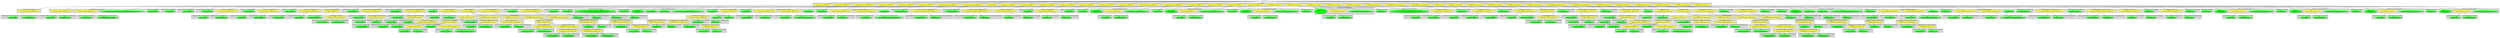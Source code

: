 digraph {

subgraph cluster0 {
 node [style=filled,color=white];
 style=filled;
 color=lightgrey;
 label = "CT_PROG";

"NT_EXPR_CALL_FUNCTION_1205"
 [fillcolor = yellow]
"NT_EXPR_CALL_FUNCTION_1216"
 [fillcolor = yellow]
"NT_EXPR_ASSIGNMENT_OPETATORS_1219"
 [fillcolor = yellow]
"NT_EXPR_CALL_FUNCTION_1222"
 [fillcolor = yellow]
"NT_EXPR_CALL_FUNCTION_1227"
 [fillcolor = yellow]
"NT_EXPR_CALL_FUNCTION_1232"
 [fillcolor = yellow]
"NT_EXPR_ASSIGNMENT_OPETATORS_1241"
 [fillcolor = yellow]
"NT_EXPR_ASSIGNMENT_OPETATORS_1248"
 [fillcolor = yellow]
"NT_EXPR_FOR_1255"
 [fillcolor = yellow]
"NT_EXPR_CALL_FUNCTION_1312"
 [fillcolor = yellow]
"NT_EXPR_CALL_FUNCTION_1317"
 [fillcolor = yellow]
"NT_EXPR_CALL_FUNCTION_1322"
 [fillcolor = yellow]
"NT_EXPR_CALL_FUNCTION_1325"
 [fillcolor = yellow]
"NT_EXPR_CALL_FUNCTION_1331"
 [fillcolor = yellow]
"NT_EXPR_CALL_FUNCTION_1339"
 [fillcolor = yellow]
"NT_EXPR_CALL_FUNCTION_1348"
 [fillcolor = yellow]
"NT_EXPR_ASSIGNMENT_OPETATORS_1357"
 [fillcolor = yellow]
"NT_EXPR_ASSIGNMENT_OPETATORS_1362"
 [fillcolor = yellow]
"NT_EXPR_CALL_FUNCTION_1367"
 [fillcolor = yellow]
"NT_EXPR_CALL_FUNCTION_1372"
 [fillcolor = yellow]
"NT_EXPR_CALL_FUNCTION_1377"
 [fillcolor = yellow]
"NT_EXPR_CALL_FUNCTION_1384"
 [fillcolor = yellow]
"NT_EXPR_CALL_FUNCTION_1391"
 [fillcolor = yellow]
"NT_EXPR_CALL_FUNCTION_1398"
 [fillcolor = yellow]
"NT_EXPR_CALL_FUNCTION_1405"
 [fillcolor = yellow]
"NT_EXPR_CALL_FUNCTION_1408"
 [fillcolor = yellow]
"NT_EXPR_CALL_FUNCTION_1413"
 [fillcolor = yellow]
"NT_EXPR_CALL_FUNCTION_1418"
 [fillcolor = yellow]
"NT_EXPR_ASSIGNMENT_OPETATORS_1427"
 [fillcolor = yellow]
"NT_EXPR_ASSIGNMENT_OPETATORS_1434"
 [fillcolor = yellow]
"NT_EXPR_FOR_1441"
 [fillcolor = yellow]
"NT_EXPR_CALL_FUNCTION_1498"
 [fillcolor = yellow]
"NT_EXPR_CALL_FUNCTION_1503"
 [fillcolor = yellow]
"NT_EXPR_CALL_FUNCTION_1508"
 [fillcolor = yellow]
"NT_EXPR_CALL_FUNCTION_1514"
 [fillcolor = yellow]
"NT_EXPR_CALL_FUNCTION_1523"
 [fillcolor = yellow]
"NT_EXPR_ASSIGNMENT_OPETATORS_1532"
 [fillcolor = yellow]
"NT_EXPR_ASSIGNMENT_OPETATORS_1537"
 [fillcolor = yellow]
"NT_EXPR_CALL_FUNCTION_1542"
 [fillcolor = yellow]
"NT_EXPR_CALL_FUNCTION_1547"
 [fillcolor = yellow]
"NT_EXPR_CALL_FUNCTION_1552"
 [fillcolor = yellow]
"NT_EXPR_CALL_FUNCTION_1559"
 [fillcolor = yellow]
"NT_EXPR_CALL_FUNCTION_1566"
 [fillcolor = yellow]
"NT_EXPR_CALL_FUNCTION_1573"
 [fillcolor = yellow]
}
"NT_PROG_1204"->"NT_EXPR_CALL_FUNCTION_1205"
subgraph cluster1 {
 node [style=filled,color=white];
 style=filled;
 color=lightgrey;
 label = "CT_EXPR_CALL_FUNCTION_ID";

"NT_EXPR_ASSIGNMENT_OPETATORS_1206"
 [fillcolor = yellow]
}
subgraph cluster2 {
 node [style=filled,color=white];
 style=filled;
 color=lightgrey;
 label = "CT_EXPR_CALL_FUNCTION_PARAMS";

"NT_STRING_1209<  http://www.uvm.edu/~dhowell/methods8/DataFiles/Tab15-1.dat  >"
 [fillcolor = green]
"NT_EXPR_ASSIGNMENT_OPETATORS_1210"
 [fillcolor = yellow]
"NT_EXPR_ASSIGNMENT_OPETATORS_1213"
 [fillcolor = yellow]
}
"NT_EXPR_CALL_FUNCTION_1205"->"NT_EXPR_ASSIGNMENT_OPETATORS_1206"
subgraph cluster3 {
 node [style=filled,color=white];
 style=filled;
 color=lightgrey;
 label = "CT_EXPR_ASSIGNMENT_OPETATORS_LEFT";

"NT_ID_1207< dat >"
 [fillcolor = green]
}
subgraph cluster4 {
 node [style=filled,color=white];
 style=filled;
 color=lightgrey;
 label = "CT_EXPR_ASSIGNMENT_OPETATORS_RIGHT";

"NT_ID_1208< read.table >"
 [fillcolor = green]
}
"NT_EXPR_ASSIGNMENT_OPETATORS_1206"->"NT_ID_1207< dat >"
"NT_EXPR_ASSIGNMENT_OPETATORS_1206"->"NT_ID_1208< read.table >"
"NT_EXPR_CALL_FUNCTION_1205"->"NT_STRING_1209<  http://www.uvm.edu/~dhowell/methods8/DataFiles/Tab15-1.dat  >"
"NT_EXPR_CALL_FUNCTION_1205"->"NT_EXPR_ASSIGNMENT_OPETATORS_1210"
subgraph cluster5 {
 node [style=filled,color=white];
 style=filled;
 color=lightgrey;
 label = "CT_EXPR_ASSIGNMENT_OPETATORS_LEFT";

"NT_ID_1211< sep >"
 [fillcolor = green]
}
subgraph cluster6 {
 node [style=filled,color=white];
 style=filled;
 color=lightgrey;
 label = "CT_EXPR_ASSIGNMENT_OPETATORS_RIGHT";

"NT_STRING_1212<  \t  >"
 [fillcolor = green]
}
"NT_EXPR_ASSIGNMENT_OPETATORS_1210"->"NT_ID_1211< sep >"
"NT_EXPR_ASSIGNMENT_OPETATORS_1210"->"NT_STRING_1212<  \t  >"
"NT_EXPR_CALL_FUNCTION_1205"->"NT_EXPR_ASSIGNMENT_OPETATORS_1213"
subgraph cluster7 {
 node [style=filled,color=white];
 style=filled;
 color=lightgrey;
 label = "CT_EXPR_ASSIGNMENT_OPETATORS_LEFT";

"NT_ID_1214< header >"
 [fillcolor = green]
}
subgraph cluster8 {
 node [style=filled,color=white];
 style=filled;
 color=lightgrey;
 label = "CT_EXPR_ASSIGNMENT_OPETATORS_RIGHT";

"NT_LITERALSPECIFIER_1215< TRUE >"
 [fillcolor = green]
}
"NT_EXPR_ASSIGNMENT_OPETATORS_1213"->"NT_ID_1214< header >"
"NT_EXPR_ASSIGNMENT_OPETATORS_1213"->"NT_LITERALSPECIFIER_1215< TRUE >"
"NT_PROG_1204"->"NT_EXPR_CALL_FUNCTION_1216"
subgraph cluster9 {
 node [style=filled,color=white];
 style=filled;
 color=lightgrey;
 label = "CT_EXPR_CALL_FUNCTION_ID";

"NT_ID_1217< attach >"
 [fillcolor = green]
}
subgraph cluster10 {
 node [style=filled,color=white];
 style=filled;
 color=lightgrey;
 label = "CT_EXPR_CALL_FUNCTION_PARAMS";

"NT_ID_1218< dat >"
 [fillcolor = green]
}
"NT_EXPR_CALL_FUNCTION_1216"->"NT_ID_1217< attach >"
"NT_EXPR_CALL_FUNCTION_1216"->"NT_ID_1218< dat >"
"NT_PROG_1204"->"NT_EXPR_ASSIGNMENT_OPETATORS_1219"
subgraph cluster11 {
 node [style=filled,color=white];
 style=filled;
 color=lightgrey;
 label = "CT_EXPR_ASSIGNMENT_OPETATORS_LEFT";

"NT_ID_1220< nreps >"
 [fillcolor = green]
}
subgraph cluster12 {
 node [style=filled,color=white];
 style=filled;
 color=lightgrey;
 label = "CT_EXPR_ASSIGNMENT_OPETATORS_RIGHT";

"NT_INT_1221< 1000 >"
 [fillcolor = green]
}
"NT_EXPR_ASSIGNMENT_OPETATORS_1219"->"NT_ID_1220< nreps >"
"NT_EXPR_ASSIGNMENT_OPETATORS_1219"->"NT_INT_1221< 1000 >"
"NT_PROG_1204"->"NT_EXPR_CALL_FUNCTION_1222"
subgraph cluster13 {
 node [style=filled,color=white];
 style=filled;
 color=lightgrey;
 label = "CT_EXPR_CALL_FUNCTION_ID";

"NT_EXPR_ASSIGNMENT_OPETATORS_1223"
 [fillcolor = yellow]
}
subgraph cluster14 {
 node [style=filled,color=white];
 style=filled;
 color=lightgrey;
 label = "CT_EXPR_CALL_FUNCTION_PARAMS";

"NT_ID_1226< nreps >"
 [fillcolor = green]
}
"NT_EXPR_CALL_FUNCTION_1222"->"NT_EXPR_ASSIGNMENT_OPETATORS_1223"
subgraph cluster15 {
 node [style=filled,color=white];
 style=filled;
 color=lightgrey;
 label = "CT_EXPR_ASSIGNMENT_OPETATORS_LEFT";

"NT_ID_1224< b1 >"
 [fillcolor = green]
}
subgraph cluster16 {
 node [style=filled,color=white];
 style=filled;
 color=lightgrey;
 label = "CT_EXPR_ASSIGNMENT_OPETATORS_RIGHT";

"NT_ID_1225< numeric >"
 [fillcolor = green]
}
"NT_EXPR_ASSIGNMENT_OPETATORS_1223"->"NT_ID_1224< b1 >"
"NT_EXPR_ASSIGNMENT_OPETATORS_1223"->"NT_ID_1225< numeric >"
"NT_EXPR_CALL_FUNCTION_1222"->"NT_ID_1226< nreps >"
"NT_PROG_1204"->"NT_EXPR_CALL_FUNCTION_1227"
subgraph cluster17 {
 node [style=filled,color=white];
 style=filled;
 color=lightgrey;
 label = "CT_EXPR_CALL_FUNCTION_ID";

"NT_EXPR_ASSIGNMENT_OPETATORS_1228"
 [fillcolor = yellow]
}
subgraph cluster18 {
 node [style=filled,color=white];
 style=filled;
 color=lightgrey;
 label = "CT_EXPR_CALL_FUNCTION_PARAMS";

"NT_ID_1231< nreps >"
 [fillcolor = green]
}
"NT_EXPR_CALL_FUNCTION_1227"->"NT_EXPR_ASSIGNMENT_OPETATORS_1228"
subgraph cluster19 {
 node [style=filled,color=white];
 style=filled;
 color=lightgrey;
 label = "CT_EXPR_ASSIGNMENT_OPETATORS_LEFT";

"NT_ID_1229< b2 >"
 [fillcolor = green]
}
subgraph cluster20 {
 node [style=filled,color=white];
 style=filled;
 color=lightgrey;
 label = "CT_EXPR_ASSIGNMENT_OPETATORS_RIGHT";

"NT_ID_1230< numeric >"
 [fillcolor = green]
}
"NT_EXPR_ASSIGNMENT_OPETATORS_1228"->"NT_ID_1229< b2 >"
"NT_EXPR_ASSIGNMENT_OPETATORS_1228"->"NT_ID_1230< numeric >"
"NT_EXPR_CALL_FUNCTION_1227"->"NT_ID_1231< nreps >"
"NT_PROG_1204"->"NT_EXPR_CALL_FUNCTION_1232"
subgraph cluster21 {
 node [style=filled,color=white];
 style=filled;
 color=lightgrey;
 label = "CT_EXPR_CALL_FUNCTION_ID";

"NT_EXPR_ASSIGNMENT_OPETATORS_1233"
 [fillcolor = yellow]
}
subgraph cluster22 {
 node [style=filled,color=white];
 style=filled;
 color=lightgrey;
 label = "CT_EXPR_CALL_FUNCTION_PARAMS";

"NT_EXPR_TILDE_BINARY_1236"
 [fillcolor = yellow]
}
"NT_EXPR_CALL_FUNCTION_1232"->"NT_EXPR_ASSIGNMENT_OPETATORS_1233"
subgraph cluster23 {
 node [style=filled,color=white];
 style=filled;
 color=lightgrey;
 label = "CT_EXPR_ASSIGNMENT_OPETATORS_LEFT";

"NT_ID_1234< model1 >"
 [fillcolor = green]
}
subgraph cluster24 {
 node [style=filled,color=white];
 style=filled;
 color=lightgrey;
 label = "CT_EXPR_ASSIGNMENT_OPETATORS_RIGHT";

"NT_ID_1235< lm >"
 [fillcolor = green]
}
"NT_EXPR_ASSIGNMENT_OPETATORS_1233"->"NT_ID_1234< model1 >"
"NT_EXPR_ASSIGNMENT_OPETATORS_1233"->"NT_ID_1235< lm >"
"NT_EXPR_CALL_FUNCTION_1232"->"NT_EXPR_TILDE_BINARY_1236"
subgraph cluster25 {
 node [style=filled,color=white];
 style=filled;
 color=lightgrey;
 label = "CT_EXPR_TILDE_BINARY_LEFT";

"NT_ID_1237< SATcombined >"
 [fillcolor = green]
}
subgraph cluster26 {
 node [style=filled,color=white];
 style=filled;
 color=lightgrey;
 label = "CT_EXPR_TILDE_BINARY_RIGHT";

"NT_EXPR_MINUS_OR_PLUS_BINARY_1238"
 [fillcolor = yellow]
}
"NT_EXPR_TILDE_BINARY_1236"->"NT_ID_1237< SATcombined >"
"NT_EXPR_TILDE_BINARY_1236"->"NT_EXPR_MINUS_OR_PLUS_BINARY_1238"
subgraph cluster27 {
 node [style=filled,color=white];
 style=filled;
 color=lightgrey;
 label = "CT_EXPR_MINUS_OR_PLUS_BINARY_LEFT";

"NT_ID_1239< Expend >"
 [fillcolor = green]
}
subgraph cluster28 {
 node [style=filled,color=white];
 style=filled;
 color=lightgrey;
 label = "CT_EXPR_MINUS_OR_PLUS_BINARY_RIGHT";

"NT_ID_1240< LogPctSAT >"
 [fillcolor = green]
}
"NT_EXPR_MINUS_OR_PLUS_BINARY_1238"->"NT_ID_1239< Expend >"
"NT_EXPR_MINUS_OR_PLUS_BINARY_1238"->"NT_ID_1240< LogPctSAT >"
"NT_PROG_1204"->"NT_EXPR_ASSIGNMENT_OPETATORS_1241"
subgraph cluster29 {
 node [style=filled,color=white];
 style=filled;
 color=lightgrey;
 label = "CT_EXPR_ASSIGNMENT_OPETATORS_LEFT";

"NT_ID_1242< b1obs >"
 [fillcolor = green]
}
subgraph cluster30 {
 node [style=filled,color=white];
 style=filled;
 color=lightgrey;
 label = "CT_EXPR_ASSIGNMENT_OPETATORS_RIGHT";

"NT_EXPR_DOLLAR_AT_OPERATORS_1243"
 [fillcolor = yellow]
}
"NT_EXPR_ASSIGNMENT_OPETATORS_1241"->"NT_ID_1242< b1obs >"
"NT_EXPR_ASSIGNMENT_OPETATORS_1241"->"NT_EXPR_DOLLAR_AT_OPERATORS_1243"
subgraph cluster31 {
 node [style=filled,color=white];
 style=filled;
 color=lightgrey;
 label = "CT_EXPR_DOLLAR_AT_OPERATORS_BASE";

"NT_ID_1244< model1 >"
 [fillcolor = green]
}
subgraph cluster32 {
 node [style=filled,color=white];
 style=filled;
 color=lightgrey;
 label = "CT_EXPR_DOLLAR_AT_OPERATORS_OFFSET";

"NT_EXPR_INDEXING_BASIC_1245"
 [fillcolor = yellow]
}
"NT_EXPR_DOLLAR_AT_OPERATORS_1243"->"NT_ID_1244< model1 >"
"NT_EXPR_DOLLAR_AT_OPERATORS_1243"->"NT_EXPR_INDEXING_BASIC_1245"
subgraph cluster33 {
 node [style=filled,color=white];
 style=filled;
 color=lightgrey;
 label = "CT_EXPR_INDEXING_BASIC_BASE";

"NT_ID_1246< coeff >"
 [fillcolor = green]}
subgraph cluster34 {
 node [style=filled,color=white];
 style=filled;
 color=lightgrey;
 label = "CT_EXPR_INDEXING_BASIC_OFFSET";

"NT_INT_1247< 2 >"
 [fillcolor = green]}
"NT_EXPR_INDEXING_BASIC_1245"->"NT_ID_1246< coeff >"
"NT_EXPR_INDEXING_BASIC_1245"->"NT_INT_1247< 2 >"
"NT_PROG_1204"->"NT_EXPR_ASSIGNMENT_OPETATORS_1248"
subgraph cluster35 {
 node [style=filled,color=white];
 style=filled;
 color=lightgrey;
 label = "CT_EXPR_ASSIGNMENT_OPETATORS_LEFT";

"NT_ID_1249< b2obs >"
 [fillcolor = green]
}
subgraph cluster36 {
 node [style=filled,color=white];
 style=filled;
 color=lightgrey;
 label = "CT_EXPR_ASSIGNMENT_OPETATORS_RIGHT";

"NT_EXPR_DOLLAR_AT_OPERATORS_1250"
 [fillcolor = yellow]
}
"NT_EXPR_ASSIGNMENT_OPETATORS_1248"->"NT_ID_1249< b2obs >"
"NT_EXPR_ASSIGNMENT_OPETATORS_1248"->"NT_EXPR_DOLLAR_AT_OPERATORS_1250"
subgraph cluster37 {
 node [style=filled,color=white];
 style=filled;
 color=lightgrey;
 label = "CT_EXPR_DOLLAR_AT_OPERATORS_BASE";

"NT_ID_1251< model1 >"
 [fillcolor = green]
}
subgraph cluster38 {
 node [style=filled,color=white];
 style=filled;
 color=lightgrey;
 label = "CT_EXPR_DOLLAR_AT_OPERATORS_OFFSET";

"NT_EXPR_INDEXING_BASIC_1252"
 [fillcolor = yellow]
}
"NT_EXPR_DOLLAR_AT_OPERATORS_1250"->"NT_ID_1251< model1 >"
"NT_EXPR_DOLLAR_AT_OPERATORS_1250"->"NT_EXPR_INDEXING_BASIC_1252"
subgraph cluster39 {
 node [style=filled,color=white];
 style=filled;
 color=lightgrey;
 label = "CT_EXPR_INDEXING_BASIC_BASE";

"NT_ID_1253< coeff >"
 [fillcolor = green]}
subgraph cluster40 {
 node [style=filled,color=white];
 style=filled;
 color=lightgrey;
 label = "CT_EXPR_INDEXING_BASIC_OFFSET";

"NT_INT_1254< 3 >"
 [fillcolor = green]}
"NT_EXPR_INDEXING_BASIC_1252"->"NT_ID_1253< coeff >"
"NT_EXPR_INDEXING_BASIC_1252"->"NT_INT_1254< 3 >"
"NT_PROG_1204"->"NT_EXPR_FOR_1255"
subgraph cluster41 {
 node [style=filled,color=white];
 style=filled;
 color=lightgrey;
 label = "CT_EXPR_FOR_NAME";

"NT_ID_1256< i >"
 [fillcolor = green]
}
subgraph cluster42 {
 node [style=filled,color=white];
 style=filled;
 color=lightgrey;
 label = "CT_EXPR_FOR_VECTOR";

"NT_EXPR_COLON_OPERATOR_1257"
 [fillcolor = yellow]
}
subgraph cluster43 {
 node [style=filled,color=white];
 style=filled;
 color=lightgrey;
 label = "CT_EXPR_FOR_BODY";

"NT_EXPR_COMPOUND_1260"
 [fillcolor = yellow]
}
"NT_EXPR_FOR_1255"->"NT_ID_1256< i >"
"NT_EXPR_FOR_1255"->"NT_EXPR_COLON_OPERATOR_1257"
subgraph cluster44 {
 node [style=filled,color=white];
 style=filled;
 color=lightgrey;
 label = "CT_EXPR_COLON_OPERATOR_LEFT";

"NT_INT_1258< 1 >"
 [fillcolor = green]
}
subgraph cluster45 {
 node [style=filled,color=white];
 style=filled;
 color=lightgrey;
 label = "CT_EXPR_COLON_OPERATOR_RIGHT";

"NT_ID_1259< nreps >"
 [fillcolor = green]
}
"NT_EXPR_COLON_OPERATOR_1257"->"NT_INT_1258< 1 >"
"NT_EXPR_COLON_OPERATOR_1257"->"NT_ID_1259< nreps >"
"NT_EXPR_FOR_1255"->"NT_EXPR_COMPOUND_1260"
subgraph cluster46 {
 node [style=filled,color=white];
 style=filled;
 color=lightgrey;
 label = "CT_EXPR_COMPOUND";

"NT_EXPR_CALL_FUNCTION_1261"
 [fillcolor = yellow]
"NT_EXPR_ASSIGNMENT_OPETATORS_1274"
 [fillcolor = yellow]
"NT_EXPR_CALL_FUNCTION_1279"
 [fillcolor = yellow]
"NT_EXPR_ASSIGNMENT_OPETATORS_1294"
 [fillcolor = yellow]
"NT_EXPR_ASSIGNMENT_OPETATORS_1303"
 [fillcolor = yellow]
}
"NT_EXPR_COMPOUND_1260"->"NT_EXPR_CALL_FUNCTION_1261"
subgraph cluster47 {
 node [style=filled,color=white];
 style=filled;
 color=lightgrey;
 label = "CT_EXPR_CALL_FUNCTION_ID";

"NT_EXPR_ASSIGNMENT_OPETATORS_1262"
 [fillcolor = yellow]
}
subgraph cluster48 {
 node [style=filled,color=white];
 style=filled;
 color=lightgrey;
 label = "CT_EXPR_CALL_FUNCTION_PARAMS";

"NT_EXPR_CALL_FUNCTION_1265"
 [fillcolor = yellow]
}
"NT_EXPR_CALL_FUNCTION_1261"->"NT_EXPR_ASSIGNMENT_OPETATORS_1262"
subgraph cluster49 {
 node [style=filled,color=white];
 style=filled;
 color=lightgrey;
 label = "CT_EXPR_ASSIGNMENT_OPETATORS_LEFT";

"NT_ID_1263< sample.50 >"
 [fillcolor = green]
}
subgraph cluster50 {
 node [style=filled,color=white];
 style=filled;
 color=lightgrey;
 label = "CT_EXPR_ASSIGNMENT_OPETATORS_RIGHT";

"NT_ID_1264< sort >"
 [fillcolor = green]
}
"NT_EXPR_ASSIGNMENT_OPETATORS_1262"->"NT_ID_1263< sample.50 >"
"NT_EXPR_ASSIGNMENT_OPETATORS_1262"->"NT_ID_1264< sort >"
"NT_EXPR_CALL_FUNCTION_1261"->"NT_EXPR_CALL_FUNCTION_1265"
subgraph cluster51 {
 node [style=filled,color=white];
 style=filled;
 color=lightgrey;
 label = "CT_EXPR_CALL_FUNCTION_ID";

"NT_ID_1266< sample >"
 [fillcolor = green]
}
subgraph cluster52 {
 node [style=filled,color=white];
 style=filled;
 color=lightgrey;
 label = "CT_EXPR_CALL_FUNCTION_PARAMS";

"NT_EXPR_CALL_FUNCTION_1267"
 [fillcolor = yellow]
"NT_INT_1270< 50 >"
 [fillcolor = green]
"NT_EXPR_ASSIGNMENT_OPETATORS_1271"
 [fillcolor = yellow]
}
"NT_EXPR_CALL_FUNCTION_1265"->"NT_ID_1266< sample >"
"NT_EXPR_CALL_FUNCTION_1265"->"NT_EXPR_CALL_FUNCTION_1267"
subgraph cluster53 {
 node [style=filled,color=white];
 style=filled;
 color=lightgrey;
 label = "CT_EXPR_CALL_FUNCTION_ID";

"NT_ID_1268< nrow >"
 [fillcolor = green]
}
subgraph cluster54 {
 node [style=filled,color=white];
 style=filled;
 color=lightgrey;
 label = "CT_EXPR_CALL_FUNCTION_PARAMS";

"NT_ID_1269< dat >"
 [fillcolor = green]
}
"NT_EXPR_CALL_FUNCTION_1267"->"NT_ID_1268< nrow >"
"NT_EXPR_CALL_FUNCTION_1267"->"NT_ID_1269< dat >"
"NT_EXPR_CALL_FUNCTION_1265"->"NT_INT_1270< 50 >"
"NT_EXPR_CALL_FUNCTION_1265"->"NT_EXPR_ASSIGNMENT_OPETATORS_1271"
subgraph cluster55 {
 node [style=filled,color=white];
 style=filled;
 color=lightgrey;
 label = "CT_EXPR_ASSIGNMENT_OPETATORS_LEFT";

"NT_ID_1272< replace >"
 [fillcolor = green]
}
subgraph cluster56 {
 node [style=filled,color=white];
 style=filled;
 color=lightgrey;
 label = "CT_EXPR_ASSIGNMENT_OPETATORS_RIGHT";

"NT_LITERALSPECIFIER_1273< TRUE >"
 [fillcolor = green]
}
"NT_EXPR_ASSIGNMENT_OPETATORS_1271"->"NT_ID_1272< replace >"
"NT_EXPR_ASSIGNMENT_OPETATORS_1271"->"NT_LITERALSPECIFIER_1273< TRUE >"
"NT_EXPR_COMPOUND_1260"->"NT_EXPR_ASSIGNMENT_OPETATORS_1274"
subgraph cluster57 {
 node [style=filled,color=white];
 style=filled;
 color=lightgrey;
 label = "CT_EXPR_ASSIGNMENT_OPETATORS_LEFT";

"NT_ID_1275< sampdata >"
 [fillcolor = green]
}
subgraph cluster58 {
 node [style=filled,color=white];
 style=filled;
 color=lightgrey;
 label = "CT_EXPR_ASSIGNMENT_OPETATORS_RIGHT";

"NT_EXPR_INDEXING_BASIC_1276"
 [fillcolor = yellow]
}
"NT_EXPR_ASSIGNMENT_OPETATORS_1274"->"NT_ID_1275< sampdata >"
"NT_EXPR_ASSIGNMENT_OPETATORS_1274"->"NT_EXPR_INDEXING_BASIC_1276"
subgraph cluster59 {
 node [style=filled,color=white];
 style=filled;
 color=lightgrey;
 label = "CT_EXPR_INDEXING_BASIC_BASE";

"NT_ID_1277< dat >"
 [fillcolor = green]}
subgraph cluster60 {
 node [style=filled,color=white];
 style=filled;
 color=lightgrey;
 label = "CT_EXPR_INDEXING_BASIC_OFFSET";

"NT_ID_1278< sample.50 >"
 [fillcolor = green]}
"NT_EXPR_INDEXING_BASIC_1276"->"NT_ID_1277< dat >"
"NT_EXPR_INDEXING_BASIC_1276"->"NT_ID_1278< sample.50 >"
"NT_EXPR_COMPOUND_1260"->"NT_EXPR_CALL_FUNCTION_1279"
subgraph cluster61 {
 node [style=filled,color=white];
 style=filled;
 color=lightgrey;
 label = "CT_EXPR_CALL_FUNCTION_ID";

"NT_EXPR_ASSIGNMENT_OPETATORS_1280"
 [fillcolor = yellow]
}
subgraph cluster62 {
 node [style=filled,color=white];
 style=filled;
 color=lightgrey;
 label = "CT_EXPR_CALL_FUNCTION_PARAMS";

"NT_EXPR_TILDE_BINARY_1283"
 [fillcolor = yellow]
}
"NT_EXPR_CALL_FUNCTION_1279"->"NT_EXPR_ASSIGNMENT_OPETATORS_1280"
subgraph cluster63 {
 node [style=filled,color=white];
 style=filled;
 color=lightgrey;
 label = "CT_EXPR_ASSIGNMENT_OPETATORS_LEFT";

"NT_ID_1281< model2 >"
 [fillcolor = green]
}
subgraph cluster64 {
 node [style=filled,color=white];
 style=filled;
 color=lightgrey;
 label = "CT_EXPR_ASSIGNMENT_OPETATORS_RIGHT";

"NT_ID_1282< lm >"
 [fillcolor = green]
}
"NT_EXPR_ASSIGNMENT_OPETATORS_1280"->"NT_ID_1281< model2 >"
"NT_EXPR_ASSIGNMENT_OPETATORS_1280"->"NT_ID_1282< lm >"
"NT_EXPR_CALL_FUNCTION_1279"->"NT_EXPR_TILDE_BINARY_1283"
subgraph cluster65 {
 node [style=filled,color=white];
 style=filled;
 color=lightgrey;
 label = "CT_EXPR_TILDE_BINARY_LEFT";

"NT_EXPR_DOLLAR_AT_OPERATORS_1284"
 [fillcolor = yellow]
}
subgraph cluster66 {
 node [style=filled,color=white];
 style=filled;
 color=lightgrey;
 label = "CT_EXPR_TILDE_BINARY_RIGHT";

"NT_EXPR_MINUS_OR_PLUS_BINARY_1287"
 [fillcolor = yellow]
}
"NT_EXPR_TILDE_BINARY_1283"->"NT_EXPR_DOLLAR_AT_OPERATORS_1284"
subgraph cluster67 {
 node [style=filled,color=white];
 style=filled;
 color=lightgrey;
 label = "CT_EXPR_DOLLAR_AT_OPERATORS_BASE";

"NT_ID_1285< sampdata >"
 [fillcolor = green]
}
subgraph cluster68 {
 node [style=filled,color=white];
 style=filled;
 color=lightgrey;
 label = "CT_EXPR_DOLLAR_AT_OPERATORS_OFFSET";

"NT_ID_1286< SATcombined >"
 [fillcolor = green]
}
"NT_EXPR_DOLLAR_AT_OPERATORS_1284"->"NT_ID_1285< sampdata >"
"NT_EXPR_DOLLAR_AT_OPERATORS_1284"->"NT_ID_1286< SATcombined >"
"NT_EXPR_TILDE_BINARY_1283"->"NT_EXPR_MINUS_OR_PLUS_BINARY_1287"
subgraph cluster69 {
 node [style=filled,color=white];
 style=filled;
 color=lightgrey;
 label = "CT_EXPR_MINUS_OR_PLUS_BINARY_LEFT";

"NT_EXPR_DOLLAR_AT_OPERATORS_1288"
 [fillcolor = yellow]
}
subgraph cluster70 {
 node [style=filled,color=white];
 style=filled;
 color=lightgrey;
 label = "CT_EXPR_MINUS_OR_PLUS_BINARY_RIGHT";

"NT_EXPR_DOLLAR_AT_OPERATORS_1291"
 [fillcolor = yellow]
}
"NT_EXPR_MINUS_OR_PLUS_BINARY_1287"->"NT_EXPR_DOLLAR_AT_OPERATORS_1288"
subgraph cluster71 {
 node [style=filled,color=white];
 style=filled;
 color=lightgrey;
 label = "CT_EXPR_DOLLAR_AT_OPERATORS_BASE";

"NT_ID_1289< sampdata >"
 [fillcolor = green]
}
subgraph cluster72 {
 node [style=filled,color=white];
 style=filled;
 color=lightgrey;
 label = "CT_EXPR_DOLLAR_AT_OPERATORS_OFFSET";

"NT_ID_1290< Expend >"
 [fillcolor = green]
}
"NT_EXPR_DOLLAR_AT_OPERATORS_1288"->"NT_ID_1289< sampdata >"
"NT_EXPR_DOLLAR_AT_OPERATORS_1288"->"NT_ID_1290< Expend >"
"NT_EXPR_MINUS_OR_PLUS_BINARY_1287"->"NT_EXPR_DOLLAR_AT_OPERATORS_1291"
subgraph cluster73 {
 node [style=filled,color=white];
 style=filled;
 color=lightgrey;
 label = "CT_EXPR_DOLLAR_AT_OPERATORS_BASE";

"NT_ID_1292< sampdata >"
 [fillcolor = green]
}
subgraph cluster74 {
 node [style=filled,color=white];
 style=filled;
 color=lightgrey;
 label = "CT_EXPR_DOLLAR_AT_OPERATORS_OFFSET";

"NT_ID_1293< LogPctSAT >"
 [fillcolor = green]
}
"NT_EXPR_DOLLAR_AT_OPERATORS_1291"->"NT_ID_1292< sampdata >"
"NT_EXPR_DOLLAR_AT_OPERATORS_1291"->"NT_ID_1293< LogPctSAT >"
"NT_EXPR_COMPOUND_1260"->"NT_EXPR_ASSIGNMENT_OPETATORS_1294"
subgraph cluster75 {
 node [style=filled,color=white];
 style=filled;
 color=lightgrey;
 label = "CT_EXPR_ASSIGNMENT_OPETATORS_LEFT";

"NT_EXPR_INDEXING_BASIC_1295"
 [fillcolor = yellow]
}
subgraph cluster76 {
 node [style=filled,color=white];
 style=filled;
 color=lightgrey;
 label = "CT_EXPR_ASSIGNMENT_OPETATORS_RIGHT";

"NT_EXPR_DOLLAR_AT_OPERATORS_1298"
 [fillcolor = yellow]
}
"NT_EXPR_ASSIGNMENT_OPETATORS_1294"->"NT_EXPR_INDEXING_BASIC_1295"
subgraph cluster77 {
 node [style=filled,color=white];
 style=filled;
 color=lightgrey;
 label = "CT_EXPR_INDEXING_BASIC_BASE";

"NT_ID_1296< b1 >"
 [fillcolor = green]}
subgraph cluster78 {
 node [style=filled,color=white];
 style=filled;
 color=lightgrey;
 label = "CT_EXPR_INDEXING_BASIC_OFFSET";

"NT_ID_1297< i >"
 [fillcolor = green]}
"NT_EXPR_INDEXING_BASIC_1295"->"NT_ID_1296< b1 >"
"NT_EXPR_INDEXING_BASIC_1295"->"NT_ID_1297< i >"
"NT_EXPR_ASSIGNMENT_OPETATORS_1294"->"NT_EXPR_DOLLAR_AT_OPERATORS_1298"
subgraph cluster79 {
 node [style=filled,color=white];
 style=filled;
 color=lightgrey;
 label = "CT_EXPR_DOLLAR_AT_OPERATORS_BASE";

"NT_ID_1299< model2 >"
 [fillcolor = green]
}
subgraph cluster80 {
 node [style=filled,color=white];
 style=filled;
 color=lightgrey;
 label = "CT_EXPR_DOLLAR_AT_OPERATORS_OFFSET";

"NT_EXPR_INDEXING_BASIC_1300"
 [fillcolor = yellow]
}
"NT_EXPR_DOLLAR_AT_OPERATORS_1298"->"NT_ID_1299< model2 >"
"NT_EXPR_DOLLAR_AT_OPERATORS_1298"->"NT_EXPR_INDEXING_BASIC_1300"
subgraph cluster81 {
 node [style=filled,color=white];
 style=filled;
 color=lightgrey;
 label = "CT_EXPR_INDEXING_BASIC_BASE";

"NT_ID_1301< coeff >"
 [fillcolor = green]}
subgraph cluster82 {
 node [style=filled,color=white];
 style=filled;
 color=lightgrey;
 label = "CT_EXPR_INDEXING_BASIC_OFFSET";

"NT_INT_1302< 2 >"
 [fillcolor = green]}
"NT_EXPR_INDEXING_BASIC_1300"->"NT_ID_1301< coeff >"
"NT_EXPR_INDEXING_BASIC_1300"->"NT_INT_1302< 2 >"
"NT_EXPR_COMPOUND_1260"->"NT_EXPR_ASSIGNMENT_OPETATORS_1303"
subgraph cluster83 {
 node [style=filled,color=white];
 style=filled;
 color=lightgrey;
 label = "CT_EXPR_ASSIGNMENT_OPETATORS_LEFT";

"NT_EXPR_INDEXING_BASIC_1304"
 [fillcolor = yellow]
}
subgraph cluster84 {
 node [style=filled,color=white];
 style=filled;
 color=lightgrey;
 label = "CT_EXPR_ASSIGNMENT_OPETATORS_RIGHT";

"NT_EXPR_DOLLAR_AT_OPERATORS_1307"
 [fillcolor = yellow]
}
"NT_EXPR_ASSIGNMENT_OPETATORS_1303"->"NT_EXPR_INDEXING_BASIC_1304"
subgraph cluster85 {
 node [style=filled,color=white];
 style=filled;
 color=lightgrey;
 label = "CT_EXPR_INDEXING_BASIC_BASE";

"NT_ID_1305< b2 >"
 [fillcolor = green]}
subgraph cluster86 {
 node [style=filled,color=white];
 style=filled;
 color=lightgrey;
 label = "CT_EXPR_INDEXING_BASIC_OFFSET";

"NT_ID_1306< i >"
 [fillcolor = green]}
"NT_EXPR_INDEXING_BASIC_1304"->"NT_ID_1305< b2 >"
"NT_EXPR_INDEXING_BASIC_1304"->"NT_ID_1306< i >"
"NT_EXPR_ASSIGNMENT_OPETATORS_1303"->"NT_EXPR_DOLLAR_AT_OPERATORS_1307"
subgraph cluster87 {
 node [style=filled,color=white];
 style=filled;
 color=lightgrey;
 label = "CT_EXPR_DOLLAR_AT_OPERATORS_BASE";

"NT_ID_1308< model2 >"
 [fillcolor = green]
}
subgraph cluster88 {
 node [style=filled,color=white];
 style=filled;
 color=lightgrey;
 label = "CT_EXPR_DOLLAR_AT_OPERATORS_OFFSET";

"NT_EXPR_INDEXING_BASIC_1309"
 [fillcolor = yellow]
}
"NT_EXPR_DOLLAR_AT_OPERATORS_1307"->"NT_ID_1308< model2 >"
"NT_EXPR_DOLLAR_AT_OPERATORS_1307"->"NT_EXPR_INDEXING_BASIC_1309"
subgraph cluster89 {
 node [style=filled,color=white];
 style=filled;
 color=lightgrey;
 label = "CT_EXPR_INDEXING_BASIC_BASE";

"NT_ID_1310< coeff >"
 [fillcolor = green]}
subgraph cluster90 {
 node [style=filled,color=white];
 style=filled;
 color=lightgrey;
 label = "CT_EXPR_INDEXING_BASIC_OFFSET";

"NT_INT_1311< 3 >"
 [fillcolor = green]}
"NT_EXPR_INDEXING_BASIC_1309"->"NT_ID_1310< coeff >"
"NT_EXPR_INDEXING_BASIC_1309"->"NT_INT_1311< 3 >"
"NT_PROG_1204"->"NT_EXPR_CALL_FUNCTION_1312"
subgraph cluster91 {
 node [style=filled,color=white];
 style=filled;
 color=lightgrey;
 label = "CT_EXPR_CALL_FUNCTION_ID";

"NT_EXPR_ASSIGNMENT_OPETATORS_1313"
 [fillcolor = yellow]
}
subgraph cluster92 {
 node [style=filled,color=white];
 style=filled;
 color=lightgrey;
 label = "CT_EXPR_CALL_FUNCTION_PARAMS";

"NT_ID_1316< b1 >"
 [fillcolor = green]
}
"NT_EXPR_CALL_FUNCTION_1312"->"NT_EXPR_ASSIGNMENT_OPETATORS_1313"
subgraph cluster93 {
 node [style=filled,color=white];
 style=filled;
 color=lightgrey;
 label = "CT_EXPR_ASSIGNMENT_OPETATORS_LEFT";

"NT_ID_1314< seb1 >"
 [fillcolor = green]
}
subgraph cluster94 {
 node [style=filled,color=white];
 style=filled;
 color=lightgrey;
 label = "CT_EXPR_ASSIGNMENT_OPETATORS_RIGHT";

"NT_ID_1315< sd >"
 [fillcolor = green]
}
"NT_EXPR_ASSIGNMENT_OPETATORS_1313"->"NT_ID_1314< seb1 >"
"NT_EXPR_ASSIGNMENT_OPETATORS_1313"->"NT_ID_1315< sd >"
"NT_EXPR_CALL_FUNCTION_1312"->"NT_ID_1316< b1 >"
"NT_PROG_1204"->"NT_EXPR_CALL_FUNCTION_1317"
subgraph cluster95 {
 node [style=filled,color=white];
 style=filled;
 color=lightgrey;
 label = "CT_EXPR_CALL_FUNCTION_ID";

"NT_EXPR_ASSIGNMENT_OPETATORS_1318"
 [fillcolor = yellow]
}
subgraph cluster96 {
 node [style=filled,color=white];
 style=filled;
 color=lightgrey;
 label = "CT_EXPR_CALL_FUNCTION_PARAMS";

"NT_ID_1321< b2 >"
 [fillcolor = green]
}
"NT_EXPR_CALL_FUNCTION_1317"->"NT_EXPR_ASSIGNMENT_OPETATORS_1318"
subgraph cluster97 {
 node [style=filled,color=white];
 style=filled;
 color=lightgrey;
 label = "CT_EXPR_ASSIGNMENT_OPETATORS_LEFT";

"NT_ID_1319< seb2 >"
 [fillcolor = green]
}
subgraph cluster98 {
 node [style=filled,color=white];
 style=filled;
 color=lightgrey;
 label = "CT_EXPR_ASSIGNMENT_OPETATORS_RIGHT";

"NT_ID_1320< sd >"
 [fillcolor = green]
}
"NT_EXPR_ASSIGNMENT_OPETATORS_1318"->"NT_ID_1319< seb2 >"
"NT_EXPR_ASSIGNMENT_OPETATORS_1318"->"NT_ID_1320< sd >"
"NT_EXPR_CALL_FUNCTION_1317"->"NT_ID_1321< b2 >"
"NT_PROG_1204"->"NT_EXPR_CALL_FUNCTION_1322"
subgraph cluster99 {
 node [style=filled,color=white];
 style=filled;
 color=lightgrey;
 label = "CT_EXPR_CALL_FUNCTION_ID";

"NT_ID_1323< cat >"
 [fillcolor = green]
}
subgraph cluster100 {
 node [style=filled,color=white];
 style=filled;
 color=lightgrey;
 label = "CT_EXPR_CALL_FUNCTION_PARAMS";

"NT_STRING_1324<  Results using Expend and LogPctSAT as predictors \n  >"
 [fillcolor = green]
}
"NT_EXPR_CALL_FUNCTION_1322"->"NT_ID_1323< cat >"
"NT_EXPR_CALL_FUNCTION_1322"->"NT_STRING_1324<  Results using Expend and LogPctSAT as predictors \n  >"
"NT_PROG_1204"->"NT_EXPR_CALL_FUNCTION_1325"
subgraph cluster101 {
 node [style=filled,color=white];
 style=filled;
 color=lightgrey;
 label = "CT_EXPR_CALL_FUNCTION_ID";

"NT_ID_1326< cat >"
 [fillcolor = green]
}
subgraph cluster102 {
 node [style=filled,color=white];
 style=filled;
 color=lightgrey;
 label = "CT_EXPR_CALL_FUNCTION_PARAMS";

"NT_STRING_1327<  The standard errors of b1 and b2 are:   >"
 [fillcolor = green]
"NT_ID_1328< seb1 >"
 [fillcolor = green]
"NT_ID_1329< seb2 >"
 [fillcolor = green]
"NT_STRING_1330<  \n  >"
 [fillcolor = green]
}
"NT_EXPR_CALL_FUNCTION_1325"->"NT_ID_1326< cat >"
"NT_EXPR_CALL_FUNCTION_1325"->"NT_STRING_1327<  The standard errors of b1 and b2 are:   >"
"NT_EXPR_CALL_FUNCTION_1325"->"NT_ID_1328< seb1 >"
"NT_EXPR_CALL_FUNCTION_1325"->"NT_ID_1329< seb2 >"
"NT_EXPR_CALL_FUNCTION_1325"->"NT_STRING_1330<  \n  >"
"NT_PROG_1204"->"NT_EXPR_CALL_FUNCTION_1331"
subgraph cluster103 {
 node [style=filled,color=white];
 style=filled;
 color=lightgrey;
 label = "CT_EXPR_CALL_FUNCTION_ID";

"NT_ID_1332< par >"
 [fillcolor = green]
}
subgraph cluster104 {
 node [style=filled,color=white];
 style=filled;
 color=lightgrey;
 label = "CT_EXPR_CALL_FUNCTION_PARAMS";

"NT_EXPR_CALL_FUNCTION_1333"
 [fillcolor = yellow]
}
"NT_EXPR_CALL_FUNCTION_1331"->"NT_ID_1332< par >"
"NT_EXPR_CALL_FUNCTION_1331"->"NT_EXPR_CALL_FUNCTION_1333"
subgraph cluster105 {
 node [style=filled,color=white];
 style=filled;
 color=lightgrey;
 label = "CT_EXPR_CALL_FUNCTION_ID";

"NT_EXPR_ASSIGNMENT_OPETATORS_1334"
 [fillcolor = yellow]
}
subgraph cluster106 {
 node [style=filled,color=white];
 style=filled;
 color=lightgrey;
 label = "CT_EXPR_CALL_FUNCTION_PARAMS";

"NT_INT_1337< 2 >"
 [fillcolor = green]
"NT_INT_1338< 2 >"
 [fillcolor = green]
}
"NT_EXPR_CALL_FUNCTION_1333"->"NT_EXPR_ASSIGNMENT_OPETATORS_1334"
subgraph cluster107 {
 node [style=filled,color=white];
 style=filled;
 color=lightgrey;
 label = "CT_EXPR_ASSIGNMENT_OPETATORS_LEFT";

"NT_ID_1335< mfrow >"
 [fillcolor = green]
}
subgraph cluster108 {
 node [style=filled,color=white];
 style=filled;
 color=lightgrey;
 label = "CT_EXPR_ASSIGNMENT_OPETATORS_RIGHT";

"NT_ID_1336< c >"
 [fillcolor = green]
}
"NT_EXPR_ASSIGNMENT_OPETATORS_1334"->"NT_ID_1335< mfrow >"
"NT_EXPR_ASSIGNMENT_OPETATORS_1334"->"NT_ID_1336< c >"
"NT_EXPR_CALL_FUNCTION_1333"->"NT_INT_1337< 2 >"
"NT_EXPR_CALL_FUNCTION_1333"->"NT_INT_1338< 2 >"
"NT_PROG_1204"->"NT_EXPR_CALL_FUNCTION_1339"
subgraph cluster109 {
 node [style=filled,color=white];
 style=filled;
 color=lightgrey;
 label = "CT_EXPR_CALL_FUNCTION_ID";

"NT_ID_1340< hist >"
 [fillcolor = green]
}
subgraph cluster110 {
 node [style=filled,color=white];
 style=filled;
 color=lightgrey;
 label = "CT_EXPR_CALL_FUNCTION_PARAMS";

"NT_ID_1341< b1 >"
 [fillcolor = green]
"NT_EXPR_ASSIGNMENT_OPETATORS_1342"
 [fillcolor = yellow]
"NT_EXPR_ASSIGNMENT_OPETATORS_1345"
 [fillcolor = yellow]
}
"NT_EXPR_CALL_FUNCTION_1339"->"NT_ID_1340< hist >"
"NT_EXPR_CALL_FUNCTION_1339"->"NT_ID_1341< b1 >"
"NT_EXPR_CALL_FUNCTION_1339"->"NT_EXPR_ASSIGNMENT_OPETATORS_1342"
subgraph cluster111 {
 node [style=filled,color=white];
 style=filled;
 color=lightgrey;
 label = "CT_EXPR_ASSIGNMENT_OPETATORS_LEFT";

"NT_ID_1343< breaks >"
 [fillcolor = green]
}
subgraph cluster112 {
 node [style=filled,color=white];
 style=filled;
 color=lightgrey;
 label = "CT_EXPR_ASSIGNMENT_OPETATORS_RIGHT";

"NT_INT_1344< 100 >"
 [fillcolor = green]
}
"NT_EXPR_ASSIGNMENT_OPETATORS_1342"->"NT_ID_1343< breaks >"
"NT_EXPR_ASSIGNMENT_OPETATORS_1342"->"NT_INT_1344< 100 >"
"NT_EXPR_CALL_FUNCTION_1339"->"NT_EXPR_ASSIGNMENT_OPETATORS_1345"
subgraph cluster113 {
 node [style=filled,color=white];
 style=filled;
 color=lightgrey;
 label = "CT_EXPR_ASSIGNMENT_OPETATORS_LEFT";

"NT_ID_1346< main >"
 [fillcolor = green]
}
subgraph cluster114 {
 node [style=filled,color=white];
 style=filled;
 color=lightgrey;
 label = "CT_EXPR_ASSIGNMENT_OPETATORS_RIGHT";

"NT_STRING_1347<  b1 for Expenditure  >"
 [fillcolor = green]
}
"NT_EXPR_ASSIGNMENT_OPETATORS_1345"->"NT_ID_1346< main >"
"NT_EXPR_ASSIGNMENT_OPETATORS_1345"->"NT_STRING_1347<  b1 for Expenditure  >"
"NT_PROG_1204"->"NT_EXPR_CALL_FUNCTION_1348"
subgraph cluster115 {
 node [style=filled,color=white];
 style=filled;
 color=lightgrey;
 label = "CT_EXPR_CALL_FUNCTION_ID";

"NT_ID_1349< hist >"
 [fillcolor = green]
}
subgraph cluster116 {
 node [style=filled,color=white];
 style=filled;
 color=lightgrey;
 label = "CT_EXPR_CALL_FUNCTION_PARAMS";

"NT_ID_1350< b2 >"
 [fillcolor = green]
"NT_EXPR_ASSIGNMENT_OPETATORS_1351"
 [fillcolor = yellow]
"NT_EXPR_ASSIGNMENT_OPETATORS_1354"
 [fillcolor = yellow]
}
"NT_EXPR_CALL_FUNCTION_1348"->"NT_ID_1349< hist >"
"NT_EXPR_CALL_FUNCTION_1348"->"NT_ID_1350< b2 >"
"NT_EXPR_CALL_FUNCTION_1348"->"NT_EXPR_ASSIGNMENT_OPETATORS_1351"
subgraph cluster117 {
 node [style=filled,color=white];
 style=filled;
 color=lightgrey;
 label = "CT_EXPR_ASSIGNMENT_OPETATORS_LEFT";

"NT_ID_1352< breaks >"
 [fillcolor = green]
}
subgraph cluster118 {
 node [style=filled,color=white];
 style=filled;
 color=lightgrey;
 label = "CT_EXPR_ASSIGNMENT_OPETATORS_RIGHT";

"NT_INT_1353< 100 >"
 [fillcolor = green]
}
"NT_EXPR_ASSIGNMENT_OPETATORS_1351"->"NT_ID_1352< breaks >"
"NT_EXPR_ASSIGNMENT_OPETATORS_1351"->"NT_INT_1353< 100 >"
"NT_EXPR_CALL_FUNCTION_1348"->"NT_EXPR_ASSIGNMENT_OPETATORS_1354"
subgraph cluster119 {
 node [style=filled,color=white];
 style=filled;
 color=lightgrey;
 label = "CT_EXPR_ASSIGNMENT_OPETATORS_LEFT";

"NT_ID_1355< main >"
 [fillcolor = green]
}
subgraph cluster120 {
 node [style=filled,color=white];
 style=filled;
 color=lightgrey;
 label = "CT_EXPR_ASSIGNMENT_OPETATORS_RIGHT";

"NT_STRING_1356<  b2 for Log Percent Taking SAT  >"
 [fillcolor = green]
}
"NT_EXPR_ASSIGNMENT_OPETATORS_1354"->"NT_ID_1355< main >"
"NT_EXPR_ASSIGNMENT_OPETATORS_1354"->"NT_STRING_1356<  b2 for Log Percent Taking SAT  >"
"NT_PROG_1204"->"NT_EXPR_ASSIGNMENT_OPETATORS_1357"
subgraph cluster121 {
 node [style=filled,color=white];
 style=filled;
 color=lightgrey;
 label = "CT_EXPR_ASSIGNMENT_OPETATORS_LEFT";

"NT_ID_1358< lower.limit >"
 [fillcolor = green]
}
subgraph cluster122 {
 node [style=filled,color=white];
 style=filled;
 color=lightgrey;
 label = "CT_EXPR_ASSIGNMENT_OPETATORS_RIGHT";

"NT_EXPR_MULTIPLICATION_OR_DIVISION_BINARY_1359"
 [fillcolor = yellow]
}
"NT_EXPR_ASSIGNMENT_OPETATORS_1357"->"NT_ID_1358< lower.limit >"
"NT_EXPR_ASSIGNMENT_OPETATORS_1357"->"NT_EXPR_MULTIPLICATION_OR_DIVISION_BINARY_1359"
subgraph cluster123 {
 node [style=filled,color=white];
 style=filled;
 color=lightgrey;
 label = "CT_EXPR_MULTIPLICATION_OR_DIVISION_BINARY_LEFT";

"NT_FLOAT_1360< .025 >"
 [fillcolor = green]
}
subgraph cluster124 {
 node [style=filled,color=white];
 style=filled;
 color=lightgrey;
 label = "CT_EXPR_MULTIPLICATION_OR_DIVISION_BINARY_RIGHT";

"NT_ID_1361< nreps >"
 [fillcolor = green]
}
"NT_EXPR_MULTIPLICATION_OR_DIVISION_BINARY_1359"->"NT_FLOAT_1360< .025 >"
"NT_EXPR_MULTIPLICATION_OR_DIVISION_BINARY_1359"->"NT_ID_1361< nreps >"
"NT_PROG_1204"->"NT_EXPR_ASSIGNMENT_OPETATORS_1362"
subgraph cluster125 {
 node [style=filled,color=white];
 style=filled;
 color=lightgrey;
 label = "CT_EXPR_ASSIGNMENT_OPETATORS_LEFT";

"NT_ID_1363< upper.limit >"
 [fillcolor = green]
}
subgraph cluster126 {
 node [style=filled,color=white];
 style=filled;
 color=lightgrey;
 label = "CT_EXPR_ASSIGNMENT_OPETATORS_RIGHT";

"NT_EXPR_MULTIPLICATION_OR_DIVISION_BINARY_1364"
 [fillcolor = yellow]
}
"NT_EXPR_ASSIGNMENT_OPETATORS_1362"->"NT_ID_1363< upper.limit >"
"NT_EXPR_ASSIGNMENT_OPETATORS_1362"->"NT_EXPR_MULTIPLICATION_OR_DIVISION_BINARY_1364"
subgraph cluster127 {
 node [style=filled,color=white];
 style=filled;
 color=lightgrey;
 label = "CT_EXPR_MULTIPLICATION_OR_DIVISION_BINARY_LEFT";

"NT_FLOAT_1365< .975 >"
 [fillcolor = green]
}
subgraph cluster128 {
 node [style=filled,color=white];
 style=filled;
 color=lightgrey;
 label = "CT_EXPR_MULTIPLICATION_OR_DIVISION_BINARY_RIGHT";

"NT_ID_1366< nreps >"
 [fillcolor = green]
}
"NT_EXPR_MULTIPLICATION_OR_DIVISION_BINARY_1364"->"NT_FLOAT_1365< .975 >"
"NT_EXPR_MULTIPLICATION_OR_DIVISION_BINARY_1364"->"NT_ID_1366< nreps >"
"NT_PROG_1204"->"NT_EXPR_CALL_FUNCTION_1367"
subgraph cluster129 {
 node [style=filled,color=white];
 style=filled;
 color=lightgrey;
 label = "CT_EXPR_CALL_FUNCTION_ID";

"NT_EXPR_ASSIGNMENT_OPETATORS_1368"
 [fillcolor = yellow]
}
subgraph cluster130 {
 node [style=filled,color=white];
 style=filled;
 color=lightgrey;
 label = "CT_EXPR_CALL_FUNCTION_PARAMS";

"NT_ID_1371< b1 >"
 [fillcolor = green]
}
"NT_EXPR_CALL_FUNCTION_1367"->"NT_EXPR_ASSIGNMENT_OPETATORS_1368"
subgraph cluster131 {
 node [style=filled,color=white];
 style=filled;
 color=lightgrey;
 label = "CT_EXPR_ASSIGNMENT_OPETATORS_LEFT";

"NT_ID_1369< b1 >"
 [fillcolor = green]
}
subgraph cluster132 {
 node [style=filled,color=white];
 style=filled;
 color=lightgrey;
 label = "CT_EXPR_ASSIGNMENT_OPETATORS_RIGHT";

"NT_ID_1370< sort >"
 [fillcolor = green]
}
"NT_EXPR_ASSIGNMENT_OPETATORS_1368"->"NT_ID_1369< b1 >"
"NT_EXPR_ASSIGNMENT_OPETATORS_1368"->"NT_ID_1370< sort >"
"NT_EXPR_CALL_FUNCTION_1367"->"NT_ID_1371< b1 >"
"NT_PROG_1204"->"NT_EXPR_CALL_FUNCTION_1372"
subgraph cluster133 {
 node [style=filled,color=white];
 style=filled;
 color=lightgrey;
 label = "CT_EXPR_CALL_FUNCTION_ID";

"NT_EXPR_ASSIGNMENT_OPETATORS_1373"
 [fillcolor = yellow]
}
subgraph cluster134 {
 node [style=filled,color=white];
 style=filled;
 color=lightgrey;
 label = "CT_EXPR_CALL_FUNCTION_PARAMS";

"NT_ID_1376< b2 >"
 [fillcolor = green]
}
"NT_EXPR_CALL_FUNCTION_1372"->"NT_EXPR_ASSIGNMENT_OPETATORS_1373"
subgraph cluster135 {
 node [style=filled,color=white];
 style=filled;
 color=lightgrey;
 label = "CT_EXPR_ASSIGNMENT_OPETATORS_LEFT";

"NT_ID_1374< b2 >"
 [fillcolor = green]
}
subgraph cluster136 {
 node [style=filled,color=white];
 style=filled;
 color=lightgrey;
 label = "CT_EXPR_ASSIGNMENT_OPETATORS_RIGHT";

"NT_ID_1375< sort >"
 [fillcolor = green]
}
"NT_EXPR_ASSIGNMENT_OPETATORS_1373"->"NT_ID_1374< b2 >"
"NT_EXPR_ASSIGNMENT_OPETATORS_1373"->"NT_ID_1375< sort >"
"NT_EXPR_CALL_FUNCTION_1372"->"NT_ID_1376< b2 >"
"NT_PROG_1204"->"NT_EXPR_CALL_FUNCTION_1377"
subgraph cluster137 {
 node [style=filled,color=white];
 style=filled;
 color=lightgrey;
 label = "CT_EXPR_CALL_FUNCTION_ID";

"NT_ID_1378< cat >"
 [fillcolor = green]
}
subgraph cluster138 {
 node [style=filled,color=white];
 style=filled;
 color=lightgrey;
 label = "CT_EXPR_CALL_FUNCTION_PARAMS";

"NT_STRING_1379<   The lower limit of b1 =   >"
 [fillcolor = green]
"NT_EXPR_INDEXING_BASIC_1380"
 [fillcolor = yellow]
"NT_STRING_1383<  \n  >"
 [fillcolor = green]
}
"NT_EXPR_CALL_FUNCTION_1377"->"NT_ID_1378< cat >"
"NT_EXPR_CALL_FUNCTION_1377"->"NT_STRING_1379<   The lower limit of b1 =   >"
"NT_EXPR_CALL_FUNCTION_1377"->"NT_EXPR_INDEXING_BASIC_1380"
subgraph cluster139 {
 node [style=filled,color=white];
 style=filled;
 color=lightgrey;
 label = "CT_EXPR_INDEXING_BASIC_BASE";

"NT_ID_1381< b1 >"
 [fillcolor = green]}
subgraph cluster140 {
 node [style=filled,color=white];
 style=filled;
 color=lightgrey;
 label = "CT_EXPR_INDEXING_BASIC_OFFSET";

"NT_ID_1382< lower.limit >"
 [fillcolor = green]}
"NT_EXPR_INDEXING_BASIC_1380"->"NT_ID_1381< b1 >"
"NT_EXPR_INDEXING_BASIC_1380"->"NT_ID_1382< lower.limit >"
"NT_EXPR_CALL_FUNCTION_1377"->"NT_STRING_1383<  \n  >"
"NT_PROG_1204"->"NT_EXPR_CALL_FUNCTION_1384"
subgraph cluster141 {
 node [style=filled,color=white];
 style=filled;
 color=lightgrey;
 label = "CT_EXPR_CALL_FUNCTION_ID";

"NT_ID_1385< cat >"
 [fillcolor = green]
}
subgraph cluster142 {
 node [style=filled,color=white];
 style=filled;
 color=lightgrey;
 label = "CT_EXPR_CALL_FUNCTION_PARAMS";

"NT_STRING_1386<   The upper limit of b1 =   >"
 [fillcolor = green]
"NT_EXPR_INDEXING_BASIC_1387"
 [fillcolor = yellow]
"NT_STRING_1390<  \n  >"
 [fillcolor = green]
}
"NT_EXPR_CALL_FUNCTION_1384"->"NT_ID_1385< cat >"
"NT_EXPR_CALL_FUNCTION_1384"->"NT_STRING_1386<   The upper limit of b1 =   >"
"NT_EXPR_CALL_FUNCTION_1384"->"NT_EXPR_INDEXING_BASIC_1387"
subgraph cluster143 {
 node [style=filled,color=white];
 style=filled;
 color=lightgrey;
 label = "CT_EXPR_INDEXING_BASIC_BASE";

"NT_ID_1388< b1 >"
 [fillcolor = green]}
subgraph cluster144 {
 node [style=filled,color=white];
 style=filled;
 color=lightgrey;
 label = "CT_EXPR_INDEXING_BASIC_OFFSET";

"NT_ID_1389< upper.limit >"
 [fillcolor = green]}
"NT_EXPR_INDEXING_BASIC_1387"->"NT_ID_1388< b1 >"
"NT_EXPR_INDEXING_BASIC_1387"->"NT_ID_1389< upper.limit >"
"NT_EXPR_CALL_FUNCTION_1384"->"NT_STRING_1390<  \n  >"
"NT_PROG_1204"->"NT_EXPR_CALL_FUNCTION_1391"
subgraph cluster145 {
 node [style=filled,color=white];
 style=filled;
 color=lightgrey;
 label = "CT_EXPR_CALL_FUNCTION_ID";

"NT_ID_1392< cat >"
 [fillcolor = green]
}
subgraph cluster146 {
 node [style=filled,color=white];
 style=filled;
 color=lightgrey;
 label = "CT_EXPR_CALL_FUNCTION_PARAMS";

"NT_STRING_1393<   The lower limit of b2 =   >"
 [fillcolor = green]
"NT_EXPR_INDEXING_BASIC_1394"
 [fillcolor = yellow]
"NT_STRING_1397<  \n  >"
 [fillcolor = green]
}
"NT_EXPR_CALL_FUNCTION_1391"->"NT_ID_1392< cat >"
"NT_EXPR_CALL_FUNCTION_1391"->"NT_STRING_1393<   The lower limit of b2 =   >"
"NT_EXPR_CALL_FUNCTION_1391"->"NT_EXPR_INDEXING_BASIC_1394"
subgraph cluster147 {
 node [style=filled,color=white];
 style=filled;
 color=lightgrey;
 label = "CT_EXPR_INDEXING_BASIC_BASE";

"NT_ID_1395< b2 >"
 [fillcolor = green]}
subgraph cluster148 {
 node [style=filled,color=white];
 style=filled;
 color=lightgrey;
 label = "CT_EXPR_INDEXING_BASIC_OFFSET";

"NT_ID_1396< lower.limit >"
 [fillcolor = green]}
"NT_EXPR_INDEXING_BASIC_1394"->"NT_ID_1395< b2 >"
"NT_EXPR_INDEXING_BASIC_1394"->"NT_ID_1396< lower.limit >"
"NT_EXPR_CALL_FUNCTION_1391"->"NT_STRING_1397<  \n  >"
"NT_PROG_1204"->"NT_EXPR_CALL_FUNCTION_1398"
subgraph cluster149 {
 node [style=filled,color=white];
 style=filled;
 color=lightgrey;
 label = "CT_EXPR_CALL_FUNCTION_ID";

"NT_ID_1399< cat >"
 [fillcolor = green]
}
subgraph cluster150 {
 node [style=filled,color=white];
 style=filled;
 color=lightgrey;
 label = "CT_EXPR_CALL_FUNCTION_PARAMS";

"NT_STRING_1400<   The upper limit of b2 =   >"
 [fillcolor = green]
"NT_EXPR_INDEXING_BASIC_1401"
 [fillcolor = yellow]
"NT_STRING_1404<  \n \n \n  >"
 [fillcolor = green]
}
"NT_EXPR_CALL_FUNCTION_1398"->"NT_ID_1399< cat >"
"NT_EXPR_CALL_FUNCTION_1398"->"NT_STRING_1400<   The upper limit of b2 =   >"
"NT_EXPR_CALL_FUNCTION_1398"->"NT_EXPR_INDEXING_BASIC_1401"
subgraph cluster151 {
 node [style=filled,color=white];
 style=filled;
 color=lightgrey;
 label = "CT_EXPR_INDEXING_BASIC_BASE";

"NT_ID_1402< b2 >"
 [fillcolor = green]}
subgraph cluster152 {
 node [style=filled,color=white];
 style=filled;
 color=lightgrey;
 label = "CT_EXPR_INDEXING_BASIC_OFFSET";

"NT_ID_1403< upper.limit >"
 [fillcolor = green]}
"NT_EXPR_INDEXING_BASIC_1401"->"NT_ID_1402< b2 >"
"NT_EXPR_INDEXING_BASIC_1401"->"NT_ID_1403< upper.limit >"
"NT_EXPR_CALL_FUNCTION_1398"->"NT_STRING_1404<  \n \n \n  >"
"NT_PROG_1204"->"NT_EXPR_CALL_FUNCTION_1405"
subgraph cluster153 {
 node [style=filled,color=white];
 style=filled;
 color=lightgrey;
 label = "CT_EXPR_CALL_FUNCTION_ID";

"NT_ID_1406< cat >"
 [fillcolor = green]
}
subgraph cluster154 {
 node [style=filled,color=white];
 style=filled;
 color=lightgrey;
 label = "CT_EXPR_CALL_FUNCTION_PARAMS";

"NT_STRING_1407<  Results using Expend and PTratio as predictors \n  >"
 [fillcolor = green]
}
"NT_EXPR_CALL_FUNCTION_1405"->"NT_ID_1406< cat >"
"NT_EXPR_CALL_FUNCTION_1405"->"NT_STRING_1407<  Results using Expend and PTratio as predictors \n  >"
"NT_PROG_1204"->"NT_EXPR_CALL_FUNCTION_1408"
subgraph cluster155 {
 node [style=filled,color=white];
 style=filled;
 color=lightgrey;
 label = "CT_EXPR_CALL_FUNCTION_ID";

"NT_EXPR_ASSIGNMENT_OPETATORS_1409"
 [fillcolor = yellow]
}
subgraph cluster156 {
 node [style=filled,color=white];
 style=filled;
 color=lightgrey;
 label = "CT_EXPR_CALL_FUNCTION_PARAMS";

"NT_ID_1412< nreps >"
 [fillcolor = green]
}
"NT_EXPR_CALL_FUNCTION_1408"->"NT_EXPR_ASSIGNMENT_OPETATORS_1409"
subgraph cluster157 {
 node [style=filled,color=white];
 style=filled;
 color=lightgrey;
 label = "CT_EXPR_ASSIGNMENT_OPETATORS_LEFT";

"NT_ID_1410< b1 >"
 [fillcolor = green]
}
subgraph cluster158 {
 node [style=filled,color=white];
 style=filled;
 color=lightgrey;
 label = "CT_EXPR_ASSIGNMENT_OPETATORS_RIGHT";

"NT_ID_1411< numeric >"
 [fillcolor = green]
}
"NT_EXPR_ASSIGNMENT_OPETATORS_1409"->"NT_ID_1410< b1 >"
"NT_EXPR_ASSIGNMENT_OPETATORS_1409"->"NT_ID_1411< numeric >"
"NT_EXPR_CALL_FUNCTION_1408"->"NT_ID_1412< nreps >"
"NT_PROG_1204"->"NT_EXPR_CALL_FUNCTION_1413"
subgraph cluster159 {
 node [style=filled,color=white];
 style=filled;
 color=lightgrey;
 label = "CT_EXPR_CALL_FUNCTION_ID";

"NT_EXPR_ASSIGNMENT_OPETATORS_1414"
 [fillcolor = yellow]
}
subgraph cluster160 {
 node [style=filled,color=white];
 style=filled;
 color=lightgrey;
 label = "CT_EXPR_CALL_FUNCTION_PARAMS";

"NT_ID_1417< nreps >"
 [fillcolor = green]
}
"NT_EXPR_CALL_FUNCTION_1413"->"NT_EXPR_ASSIGNMENT_OPETATORS_1414"
subgraph cluster161 {
 node [style=filled,color=white];
 style=filled;
 color=lightgrey;
 label = "CT_EXPR_ASSIGNMENT_OPETATORS_LEFT";

"NT_ID_1415< b2 >"
 [fillcolor = green]
}
subgraph cluster162 {
 node [style=filled,color=white];
 style=filled;
 color=lightgrey;
 label = "CT_EXPR_ASSIGNMENT_OPETATORS_RIGHT";

"NT_ID_1416< numeric >"
 [fillcolor = green]
}
"NT_EXPR_ASSIGNMENT_OPETATORS_1414"->"NT_ID_1415< b2 >"
"NT_EXPR_ASSIGNMENT_OPETATORS_1414"->"NT_ID_1416< numeric >"
"NT_EXPR_CALL_FUNCTION_1413"->"NT_ID_1417< nreps >"
"NT_PROG_1204"->"NT_EXPR_CALL_FUNCTION_1418"
subgraph cluster163 {
 node [style=filled,color=white];
 style=filled;
 color=lightgrey;
 label = "CT_EXPR_CALL_FUNCTION_ID";

"NT_EXPR_ASSIGNMENT_OPETATORS_1419"
 [fillcolor = yellow]
}
subgraph cluster164 {
 node [style=filled,color=white];
 style=filled;
 color=lightgrey;
 label = "CT_EXPR_CALL_FUNCTION_PARAMS";

"NT_EXPR_TILDE_BINARY_1422"
 [fillcolor = yellow]
}
"NT_EXPR_CALL_FUNCTION_1418"->"NT_EXPR_ASSIGNMENT_OPETATORS_1419"
subgraph cluster165 {
 node [style=filled,color=white];
 style=filled;
 color=lightgrey;
 label = "CT_EXPR_ASSIGNMENT_OPETATORS_LEFT";

"NT_ID_1420< model3 >"
 [fillcolor = green]
}
subgraph cluster166 {
 node [style=filled,color=white];
 style=filled;
 color=lightgrey;
 label = "CT_EXPR_ASSIGNMENT_OPETATORS_RIGHT";

"NT_ID_1421< lm >"
 [fillcolor = green]
}
"NT_EXPR_ASSIGNMENT_OPETATORS_1419"->"NT_ID_1420< model3 >"
"NT_EXPR_ASSIGNMENT_OPETATORS_1419"->"NT_ID_1421< lm >"
"NT_EXPR_CALL_FUNCTION_1418"->"NT_EXPR_TILDE_BINARY_1422"
subgraph cluster167 {
 node [style=filled,color=white];
 style=filled;
 color=lightgrey;
 label = "CT_EXPR_TILDE_BINARY_LEFT";

"NT_ID_1423< SATcombined >"
 [fillcolor = green]
}
subgraph cluster168 {
 node [style=filled,color=white];
 style=filled;
 color=lightgrey;
 label = "CT_EXPR_TILDE_BINARY_RIGHT";

"NT_EXPR_MINUS_OR_PLUS_BINARY_1424"
 [fillcolor = yellow]
}
"NT_EXPR_TILDE_BINARY_1422"->"NT_ID_1423< SATcombined >"
"NT_EXPR_TILDE_BINARY_1422"->"NT_EXPR_MINUS_OR_PLUS_BINARY_1424"
subgraph cluster169 {
 node [style=filled,color=white];
 style=filled;
 color=lightgrey;
 label = "CT_EXPR_MINUS_OR_PLUS_BINARY_LEFT";

"NT_ID_1425< Expend >"
 [fillcolor = green]
}
subgraph cluster170 {
 node [style=filled,color=white];
 style=filled;
 color=lightgrey;
 label = "CT_EXPR_MINUS_OR_PLUS_BINARY_RIGHT";

"NT_ID_1426< PTratio >"
 [fillcolor = green]
}
"NT_EXPR_MINUS_OR_PLUS_BINARY_1424"->"NT_ID_1425< Expend >"
"NT_EXPR_MINUS_OR_PLUS_BINARY_1424"->"NT_ID_1426< PTratio >"
"NT_PROG_1204"->"NT_EXPR_ASSIGNMENT_OPETATORS_1427"
subgraph cluster171 {
 node [style=filled,color=white];
 style=filled;
 color=lightgrey;
 label = "CT_EXPR_ASSIGNMENT_OPETATORS_LEFT";

"NT_ID_1428< b1obs >"
 [fillcolor = green]
}
subgraph cluster172 {
 node [style=filled,color=white];
 style=filled;
 color=lightgrey;
 label = "CT_EXPR_ASSIGNMENT_OPETATORS_RIGHT";

"NT_EXPR_DOLLAR_AT_OPERATORS_1429"
 [fillcolor = yellow]
}
"NT_EXPR_ASSIGNMENT_OPETATORS_1427"->"NT_ID_1428< b1obs >"
"NT_EXPR_ASSIGNMENT_OPETATORS_1427"->"NT_EXPR_DOLLAR_AT_OPERATORS_1429"
subgraph cluster173 {
 node [style=filled,color=white];
 style=filled;
 color=lightgrey;
 label = "CT_EXPR_DOLLAR_AT_OPERATORS_BASE";

"NT_ID_1430< model3 >"
 [fillcolor = green]
}
subgraph cluster174 {
 node [style=filled,color=white];
 style=filled;
 color=lightgrey;
 label = "CT_EXPR_DOLLAR_AT_OPERATORS_OFFSET";

"NT_EXPR_INDEXING_BASIC_1431"
 [fillcolor = yellow]
}
"NT_EXPR_DOLLAR_AT_OPERATORS_1429"->"NT_ID_1430< model3 >"
"NT_EXPR_DOLLAR_AT_OPERATORS_1429"->"NT_EXPR_INDEXING_BASIC_1431"
subgraph cluster175 {
 node [style=filled,color=white];
 style=filled;
 color=lightgrey;
 label = "CT_EXPR_INDEXING_BASIC_BASE";

"NT_ID_1432< coeff >"
 [fillcolor = green]}
subgraph cluster176 {
 node [style=filled,color=white];
 style=filled;
 color=lightgrey;
 label = "CT_EXPR_INDEXING_BASIC_OFFSET";

"NT_INT_1433< 2 >"
 [fillcolor = green]}
"NT_EXPR_INDEXING_BASIC_1431"->"NT_ID_1432< coeff >"
"NT_EXPR_INDEXING_BASIC_1431"->"NT_INT_1433< 2 >"
"NT_PROG_1204"->"NT_EXPR_ASSIGNMENT_OPETATORS_1434"
subgraph cluster177 {
 node [style=filled,color=white];
 style=filled;
 color=lightgrey;
 label = "CT_EXPR_ASSIGNMENT_OPETATORS_LEFT";

"NT_ID_1435< b2obs >"
 [fillcolor = green]
}
subgraph cluster178 {
 node [style=filled,color=white];
 style=filled;
 color=lightgrey;
 label = "CT_EXPR_ASSIGNMENT_OPETATORS_RIGHT";

"NT_EXPR_DOLLAR_AT_OPERATORS_1436"
 [fillcolor = yellow]
}
"NT_EXPR_ASSIGNMENT_OPETATORS_1434"->"NT_ID_1435< b2obs >"
"NT_EXPR_ASSIGNMENT_OPETATORS_1434"->"NT_EXPR_DOLLAR_AT_OPERATORS_1436"
subgraph cluster179 {
 node [style=filled,color=white];
 style=filled;
 color=lightgrey;
 label = "CT_EXPR_DOLLAR_AT_OPERATORS_BASE";

"NT_ID_1437< model3 >"
 [fillcolor = green]
}
subgraph cluster180 {
 node [style=filled,color=white];
 style=filled;
 color=lightgrey;
 label = "CT_EXPR_DOLLAR_AT_OPERATORS_OFFSET";

"NT_EXPR_INDEXING_BASIC_1438"
 [fillcolor = yellow]
}
"NT_EXPR_DOLLAR_AT_OPERATORS_1436"->"NT_ID_1437< model3 >"
"NT_EXPR_DOLLAR_AT_OPERATORS_1436"->"NT_EXPR_INDEXING_BASIC_1438"
subgraph cluster181 {
 node [style=filled,color=white];
 style=filled;
 color=lightgrey;
 label = "CT_EXPR_INDEXING_BASIC_BASE";

"NT_ID_1439< coeff >"
 [fillcolor = green]}
subgraph cluster182 {
 node [style=filled,color=white];
 style=filled;
 color=lightgrey;
 label = "CT_EXPR_INDEXING_BASIC_OFFSET";

"NT_INT_1440< 3 >"
 [fillcolor = green]}
"NT_EXPR_INDEXING_BASIC_1438"->"NT_ID_1439< coeff >"
"NT_EXPR_INDEXING_BASIC_1438"->"NT_INT_1440< 3 >"
"NT_PROG_1204"->"NT_EXPR_FOR_1441"
subgraph cluster183 {
 node [style=filled,color=white];
 style=filled;
 color=lightgrey;
 label = "CT_EXPR_FOR_NAME";

"NT_ID_1442< i >"
 [fillcolor = green]
}
subgraph cluster184 {
 node [style=filled,color=white];
 style=filled;
 color=lightgrey;
 label = "CT_EXPR_FOR_VECTOR";

"NT_EXPR_COLON_OPERATOR_1443"
 [fillcolor = yellow]
}
subgraph cluster185 {
 node [style=filled,color=white];
 style=filled;
 color=lightgrey;
 label = "CT_EXPR_FOR_BODY";

"NT_EXPR_COMPOUND_1446"
 [fillcolor = yellow]
}
"NT_EXPR_FOR_1441"->"NT_ID_1442< i >"
"NT_EXPR_FOR_1441"->"NT_EXPR_COLON_OPERATOR_1443"
subgraph cluster186 {
 node [style=filled,color=white];
 style=filled;
 color=lightgrey;
 label = "CT_EXPR_COLON_OPERATOR_LEFT";

"NT_INT_1444< 1 >"
 [fillcolor = green]
}
subgraph cluster187 {
 node [style=filled,color=white];
 style=filled;
 color=lightgrey;
 label = "CT_EXPR_COLON_OPERATOR_RIGHT";

"NT_ID_1445< nreps >"
 [fillcolor = green]
}
"NT_EXPR_COLON_OPERATOR_1443"->"NT_INT_1444< 1 >"
"NT_EXPR_COLON_OPERATOR_1443"->"NT_ID_1445< nreps >"
"NT_EXPR_FOR_1441"->"NT_EXPR_COMPOUND_1446"
subgraph cluster188 {
 node [style=filled,color=white];
 style=filled;
 color=lightgrey;
 label = "CT_EXPR_COMPOUND";

"NT_EXPR_CALL_FUNCTION_1447"
 [fillcolor = yellow]
"NT_EXPR_ASSIGNMENT_OPETATORS_1460"
 [fillcolor = yellow]
"NT_EXPR_CALL_FUNCTION_1465"
 [fillcolor = yellow]
"NT_EXPR_ASSIGNMENT_OPETATORS_1480"
 [fillcolor = yellow]
"NT_EXPR_ASSIGNMENT_OPETATORS_1489"
 [fillcolor = yellow]
}
"NT_EXPR_COMPOUND_1446"->"NT_EXPR_CALL_FUNCTION_1447"
subgraph cluster189 {
 node [style=filled,color=white];
 style=filled;
 color=lightgrey;
 label = "CT_EXPR_CALL_FUNCTION_ID";

"NT_EXPR_ASSIGNMENT_OPETATORS_1448"
 [fillcolor = yellow]
}
subgraph cluster190 {
 node [style=filled,color=white];
 style=filled;
 color=lightgrey;
 label = "CT_EXPR_CALL_FUNCTION_PARAMS";

"NT_EXPR_CALL_FUNCTION_1451"
 [fillcolor = yellow]
}
"NT_EXPR_CALL_FUNCTION_1447"->"NT_EXPR_ASSIGNMENT_OPETATORS_1448"
subgraph cluster191 {
 node [style=filled,color=white];
 style=filled;
 color=lightgrey;
 label = "CT_EXPR_ASSIGNMENT_OPETATORS_LEFT";

"NT_ID_1449< sample.50 >"
 [fillcolor = green]
}
subgraph cluster192 {
 node [style=filled,color=white];
 style=filled;
 color=lightgrey;
 label = "CT_EXPR_ASSIGNMENT_OPETATORS_RIGHT";

"NT_ID_1450< sort >"
 [fillcolor = green]
}
"NT_EXPR_ASSIGNMENT_OPETATORS_1448"->"NT_ID_1449< sample.50 >"
"NT_EXPR_ASSIGNMENT_OPETATORS_1448"->"NT_ID_1450< sort >"
"NT_EXPR_CALL_FUNCTION_1447"->"NT_EXPR_CALL_FUNCTION_1451"
subgraph cluster193 {
 node [style=filled,color=white];
 style=filled;
 color=lightgrey;
 label = "CT_EXPR_CALL_FUNCTION_ID";

"NT_ID_1452< sample >"
 [fillcolor = green]
}
subgraph cluster194 {
 node [style=filled,color=white];
 style=filled;
 color=lightgrey;
 label = "CT_EXPR_CALL_FUNCTION_PARAMS";

"NT_EXPR_CALL_FUNCTION_1453"
 [fillcolor = yellow]
"NT_INT_1456< 50 >"
 [fillcolor = green]
"NT_EXPR_ASSIGNMENT_OPETATORS_1457"
 [fillcolor = yellow]
}
"NT_EXPR_CALL_FUNCTION_1451"->"NT_ID_1452< sample >"
"NT_EXPR_CALL_FUNCTION_1451"->"NT_EXPR_CALL_FUNCTION_1453"
subgraph cluster195 {
 node [style=filled,color=white];
 style=filled;
 color=lightgrey;
 label = "CT_EXPR_CALL_FUNCTION_ID";

"NT_ID_1454< nrow >"
 [fillcolor = green]
}
subgraph cluster196 {
 node [style=filled,color=white];
 style=filled;
 color=lightgrey;
 label = "CT_EXPR_CALL_FUNCTION_PARAMS";

"NT_ID_1455< dat >"
 [fillcolor = green]
}
"NT_EXPR_CALL_FUNCTION_1453"->"NT_ID_1454< nrow >"
"NT_EXPR_CALL_FUNCTION_1453"->"NT_ID_1455< dat >"
"NT_EXPR_CALL_FUNCTION_1451"->"NT_INT_1456< 50 >"
"NT_EXPR_CALL_FUNCTION_1451"->"NT_EXPR_ASSIGNMENT_OPETATORS_1457"
subgraph cluster197 {
 node [style=filled,color=white];
 style=filled;
 color=lightgrey;
 label = "CT_EXPR_ASSIGNMENT_OPETATORS_LEFT";

"NT_ID_1458< replace >"
 [fillcolor = green]
}
subgraph cluster198 {
 node [style=filled,color=white];
 style=filled;
 color=lightgrey;
 label = "CT_EXPR_ASSIGNMENT_OPETATORS_RIGHT";

"NT_LITERALSPECIFIER_1459< TRUE >"
 [fillcolor = green]
}
"NT_EXPR_ASSIGNMENT_OPETATORS_1457"->"NT_ID_1458< replace >"
"NT_EXPR_ASSIGNMENT_OPETATORS_1457"->"NT_LITERALSPECIFIER_1459< TRUE >"
"NT_EXPR_COMPOUND_1446"->"NT_EXPR_ASSIGNMENT_OPETATORS_1460"
subgraph cluster199 {
 node [style=filled,color=white];
 style=filled;
 color=lightgrey;
 label = "CT_EXPR_ASSIGNMENT_OPETATORS_LEFT";

"NT_ID_1461< sampdata >"
 [fillcolor = green]
}
subgraph cluster200 {
 node [style=filled,color=white];
 style=filled;
 color=lightgrey;
 label = "CT_EXPR_ASSIGNMENT_OPETATORS_RIGHT";

"NT_EXPR_INDEXING_BASIC_1462"
 [fillcolor = yellow]
}
"NT_EXPR_ASSIGNMENT_OPETATORS_1460"->"NT_ID_1461< sampdata >"
"NT_EXPR_ASSIGNMENT_OPETATORS_1460"->"NT_EXPR_INDEXING_BASIC_1462"
subgraph cluster201 {
 node [style=filled,color=white];
 style=filled;
 color=lightgrey;
 label = "CT_EXPR_INDEXING_BASIC_BASE";

"NT_ID_1463< dat >"
 [fillcolor = green]}
subgraph cluster202 {
 node [style=filled,color=white];
 style=filled;
 color=lightgrey;
 label = "CT_EXPR_INDEXING_BASIC_OFFSET";

"NT_ID_1464< sample.50 >"
 [fillcolor = green]}
"NT_EXPR_INDEXING_BASIC_1462"->"NT_ID_1463< dat >"
"NT_EXPR_INDEXING_BASIC_1462"->"NT_ID_1464< sample.50 >"
"NT_EXPR_COMPOUND_1446"->"NT_EXPR_CALL_FUNCTION_1465"
subgraph cluster203 {
 node [style=filled,color=white];
 style=filled;
 color=lightgrey;
 label = "CT_EXPR_CALL_FUNCTION_ID";

"NT_EXPR_ASSIGNMENT_OPETATORS_1466"
 [fillcolor = yellow]
}
subgraph cluster204 {
 node [style=filled,color=white];
 style=filled;
 color=lightgrey;
 label = "CT_EXPR_CALL_FUNCTION_PARAMS";

"NT_EXPR_TILDE_BINARY_1469"
 [fillcolor = yellow]
}
"NT_EXPR_CALL_FUNCTION_1465"->"NT_EXPR_ASSIGNMENT_OPETATORS_1466"
subgraph cluster205 {
 node [style=filled,color=white];
 style=filled;
 color=lightgrey;
 label = "CT_EXPR_ASSIGNMENT_OPETATORS_LEFT";

"NT_ID_1467< model4 >"
 [fillcolor = green]
}
subgraph cluster206 {
 node [style=filled,color=white];
 style=filled;
 color=lightgrey;
 label = "CT_EXPR_ASSIGNMENT_OPETATORS_RIGHT";

"NT_ID_1468< lm >"
 [fillcolor = green]
}
"NT_EXPR_ASSIGNMENT_OPETATORS_1466"->"NT_ID_1467< model4 >"
"NT_EXPR_ASSIGNMENT_OPETATORS_1466"->"NT_ID_1468< lm >"
"NT_EXPR_CALL_FUNCTION_1465"->"NT_EXPR_TILDE_BINARY_1469"
subgraph cluster207 {
 node [style=filled,color=white];
 style=filled;
 color=lightgrey;
 label = "CT_EXPR_TILDE_BINARY_LEFT";

"NT_EXPR_DOLLAR_AT_OPERATORS_1470"
 [fillcolor = yellow]
}
subgraph cluster208 {
 node [style=filled,color=white];
 style=filled;
 color=lightgrey;
 label = "CT_EXPR_TILDE_BINARY_RIGHT";

"NT_EXPR_MINUS_OR_PLUS_BINARY_1473"
 [fillcolor = yellow]
}
"NT_EXPR_TILDE_BINARY_1469"->"NT_EXPR_DOLLAR_AT_OPERATORS_1470"
subgraph cluster209 {
 node [style=filled,color=white];
 style=filled;
 color=lightgrey;
 label = "CT_EXPR_DOLLAR_AT_OPERATORS_BASE";

"NT_ID_1471< sampdata >"
 [fillcolor = green]
}
subgraph cluster210 {
 node [style=filled,color=white];
 style=filled;
 color=lightgrey;
 label = "CT_EXPR_DOLLAR_AT_OPERATORS_OFFSET";

"NT_ID_1472< SATcombined >"
 [fillcolor = green]
}
"NT_EXPR_DOLLAR_AT_OPERATORS_1470"->"NT_ID_1471< sampdata >"
"NT_EXPR_DOLLAR_AT_OPERATORS_1470"->"NT_ID_1472< SATcombined >"
"NT_EXPR_TILDE_BINARY_1469"->"NT_EXPR_MINUS_OR_PLUS_BINARY_1473"
subgraph cluster211 {
 node [style=filled,color=white];
 style=filled;
 color=lightgrey;
 label = "CT_EXPR_MINUS_OR_PLUS_BINARY_LEFT";

"NT_EXPR_DOLLAR_AT_OPERATORS_1474"
 [fillcolor = yellow]
}
subgraph cluster212 {
 node [style=filled,color=white];
 style=filled;
 color=lightgrey;
 label = "CT_EXPR_MINUS_OR_PLUS_BINARY_RIGHT";

"NT_EXPR_DOLLAR_AT_OPERATORS_1477"
 [fillcolor = yellow]
}
"NT_EXPR_MINUS_OR_PLUS_BINARY_1473"->"NT_EXPR_DOLLAR_AT_OPERATORS_1474"
subgraph cluster213 {
 node [style=filled,color=white];
 style=filled;
 color=lightgrey;
 label = "CT_EXPR_DOLLAR_AT_OPERATORS_BASE";

"NT_ID_1475< sampdata >"
 [fillcolor = green]
}
subgraph cluster214 {
 node [style=filled,color=white];
 style=filled;
 color=lightgrey;
 label = "CT_EXPR_DOLLAR_AT_OPERATORS_OFFSET";

"NT_ID_1476< Expend >"
 [fillcolor = green]
}
"NT_EXPR_DOLLAR_AT_OPERATORS_1474"->"NT_ID_1475< sampdata >"
"NT_EXPR_DOLLAR_AT_OPERATORS_1474"->"NT_ID_1476< Expend >"
"NT_EXPR_MINUS_OR_PLUS_BINARY_1473"->"NT_EXPR_DOLLAR_AT_OPERATORS_1477"
subgraph cluster215 {
 node [style=filled,color=white];
 style=filled;
 color=lightgrey;
 label = "CT_EXPR_DOLLAR_AT_OPERATORS_BASE";

"NT_ID_1478< sampdata >"
 [fillcolor = green]
}
subgraph cluster216 {
 node [style=filled,color=white];
 style=filled;
 color=lightgrey;
 label = "CT_EXPR_DOLLAR_AT_OPERATORS_OFFSET";

"NT_ID_1479< PTratio >"
 [fillcolor = green]
}
"NT_EXPR_DOLLAR_AT_OPERATORS_1477"->"NT_ID_1478< sampdata >"
"NT_EXPR_DOLLAR_AT_OPERATORS_1477"->"NT_ID_1479< PTratio >"
"NT_EXPR_COMPOUND_1446"->"NT_EXPR_ASSIGNMENT_OPETATORS_1480"
subgraph cluster217 {
 node [style=filled,color=white];
 style=filled;
 color=lightgrey;
 label = "CT_EXPR_ASSIGNMENT_OPETATORS_LEFT";

"NT_EXPR_INDEXING_BASIC_1481"
 [fillcolor = yellow]
}
subgraph cluster218 {
 node [style=filled,color=white];
 style=filled;
 color=lightgrey;
 label = "CT_EXPR_ASSIGNMENT_OPETATORS_RIGHT";

"NT_EXPR_DOLLAR_AT_OPERATORS_1484"
 [fillcolor = yellow]
}
"NT_EXPR_ASSIGNMENT_OPETATORS_1480"->"NT_EXPR_INDEXING_BASIC_1481"
subgraph cluster219 {
 node [style=filled,color=white];
 style=filled;
 color=lightgrey;
 label = "CT_EXPR_INDEXING_BASIC_BASE";

"NT_ID_1482< b1 >"
 [fillcolor = green]}
subgraph cluster220 {
 node [style=filled,color=white];
 style=filled;
 color=lightgrey;
 label = "CT_EXPR_INDEXING_BASIC_OFFSET";

"NT_ID_1483< i >"
 [fillcolor = green]}
"NT_EXPR_INDEXING_BASIC_1481"->"NT_ID_1482< b1 >"
"NT_EXPR_INDEXING_BASIC_1481"->"NT_ID_1483< i >"
"NT_EXPR_ASSIGNMENT_OPETATORS_1480"->"NT_EXPR_DOLLAR_AT_OPERATORS_1484"
subgraph cluster221 {
 node [style=filled,color=white];
 style=filled;
 color=lightgrey;
 label = "CT_EXPR_DOLLAR_AT_OPERATORS_BASE";

"NT_ID_1485< model4 >"
 [fillcolor = green]
}
subgraph cluster222 {
 node [style=filled,color=white];
 style=filled;
 color=lightgrey;
 label = "CT_EXPR_DOLLAR_AT_OPERATORS_OFFSET";

"NT_EXPR_INDEXING_BASIC_1486"
 [fillcolor = yellow]
}
"NT_EXPR_DOLLAR_AT_OPERATORS_1484"->"NT_ID_1485< model4 >"
"NT_EXPR_DOLLAR_AT_OPERATORS_1484"->"NT_EXPR_INDEXING_BASIC_1486"
subgraph cluster223 {
 node [style=filled,color=white];
 style=filled;
 color=lightgrey;
 label = "CT_EXPR_INDEXING_BASIC_BASE";

"NT_ID_1487< coeff >"
 [fillcolor = green]}
subgraph cluster224 {
 node [style=filled,color=white];
 style=filled;
 color=lightgrey;
 label = "CT_EXPR_INDEXING_BASIC_OFFSET";

"NT_INT_1488< 2 >"
 [fillcolor = green]}
"NT_EXPR_INDEXING_BASIC_1486"->"NT_ID_1487< coeff >"
"NT_EXPR_INDEXING_BASIC_1486"->"NT_INT_1488< 2 >"
"NT_EXPR_COMPOUND_1446"->"NT_EXPR_ASSIGNMENT_OPETATORS_1489"
subgraph cluster225 {
 node [style=filled,color=white];
 style=filled;
 color=lightgrey;
 label = "CT_EXPR_ASSIGNMENT_OPETATORS_LEFT";

"NT_EXPR_INDEXING_BASIC_1490"
 [fillcolor = yellow]
}
subgraph cluster226 {
 node [style=filled,color=white];
 style=filled;
 color=lightgrey;
 label = "CT_EXPR_ASSIGNMENT_OPETATORS_RIGHT";

"NT_EXPR_DOLLAR_AT_OPERATORS_1493"
 [fillcolor = yellow]
}
"NT_EXPR_ASSIGNMENT_OPETATORS_1489"->"NT_EXPR_INDEXING_BASIC_1490"
subgraph cluster227 {
 node [style=filled,color=white];
 style=filled;
 color=lightgrey;
 label = "CT_EXPR_INDEXING_BASIC_BASE";

"NT_ID_1491< b2 >"
 [fillcolor = green]}
subgraph cluster228 {
 node [style=filled,color=white];
 style=filled;
 color=lightgrey;
 label = "CT_EXPR_INDEXING_BASIC_OFFSET";

"NT_ID_1492< i >"
 [fillcolor = green]}
"NT_EXPR_INDEXING_BASIC_1490"->"NT_ID_1491< b2 >"
"NT_EXPR_INDEXING_BASIC_1490"->"NT_ID_1492< i >"
"NT_EXPR_ASSIGNMENT_OPETATORS_1489"->"NT_EXPR_DOLLAR_AT_OPERATORS_1493"
subgraph cluster229 {
 node [style=filled,color=white];
 style=filled;
 color=lightgrey;
 label = "CT_EXPR_DOLLAR_AT_OPERATORS_BASE";

"NT_ID_1494< model4 >"
 [fillcolor = green]
}
subgraph cluster230 {
 node [style=filled,color=white];
 style=filled;
 color=lightgrey;
 label = "CT_EXPR_DOLLAR_AT_OPERATORS_OFFSET";

"NT_EXPR_INDEXING_BASIC_1495"
 [fillcolor = yellow]
}
"NT_EXPR_DOLLAR_AT_OPERATORS_1493"->"NT_ID_1494< model4 >"
"NT_EXPR_DOLLAR_AT_OPERATORS_1493"->"NT_EXPR_INDEXING_BASIC_1495"
subgraph cluster231 {
 node [style=filled,color=white];
 style=filled;
 color=lightgrey;
 label = "CT_EXPR_INDEXING_BASIC_BASE";

"NT_ID_1496< coeff >"
 [fillcolor = green]}
subgraph cluster232 {
 node [style=filled,color=white];
 style=filled;
 color=lightgrey;
 label = "CT_EXPR_INDEXING_BASIC_OFFSET";

"NT_INT_1497< 3 >"
 [fillcolor = green]}
"NT_EXPR_INDEXING_BASIC_1495"->"NT_ID_1496< coeff >"
"NT_EXPR_INDEXING_BASIC_1495"->"NT_INT_1497< 3 >"
"NT_PROG_1204"->"NT_EXPR_CALL_FUNCTION_1498"
subgraph cluster233 {
 node [style=filled,color=white];
 style=filled;
 color=lightgrey;
 label = "CT_EXPR_CALL_FUNCTION_ID";

"NT_EXPR_ASSIGNMENT_OPETATORS_1499"
 [fillcolor = yellow]
}
subgraph cluster234 {
 node [style=filled,color=white];
 style=filled;
 color=lightgrey;
 label = "CT_EXPR_CALL_FUNCTION_PARAMS";

"NT_ID_1502< b1 >"
 [fillcolor = green]
}
"NT_EXPR_CALL_FUNCTION_1498"->"NT_EXPR_ASSIGNMENT_OPETATORS_1499"
subgraph cluster235 {
 node [style=filled,color=white];
 style=filled;
 color=lightgrey;
 label = "CT_EXPR_ASSIGNMENT_OPETATORS_LEFT";

"NT_ID_1500< seb1 >"
 [fillcolor = green]
}
subgraph cluster236 {
 node [style=filled,color=white];
 style=filled;
 color=lightgrey;
 label = "CT_EXPR_ASSIGNMENT_OPETATORS_RIGHT";

"NT_ID_1501< sd >"
 [fillcolor = green]
}
"NT_EXPR_ASSIGNMENT_OPETATORS_1499"->"NT_ID_1500< seb1 >"
"NT_EXPR_ASSIGNMENT_OPETATORS_1499"->"NT_ID_1501< sd >"
"NT_EXPR_CALL_FUNCTION_1498"->"NT_ID_1502< b1 >"
"NT_PROG_1204"->"NT_EXPR_CALL_FUNCTION_1503"
subgraph cluster237 {
 node [style=filled,color=white];
 style=filled;
 color=lightgrey;
 label = "CT_EXPR_CALL_FUNCTION_ID";

"NT_EXPR_ASSIGNMENT_OPETATORS_1504"
 [fillcolor = yellow]
}
subgraph cluster238 {
 node [style=filled,color=white];
 style=filled;
 color=lightgrey;
 label = "CT_EXPR_CALL_FUNCTION_PARAMS";

"NT_ID_1507< b2 >"
 [fillcolor = green]
}
"NT_EXPR_CALL_FUNCTION_1503"->"NT_EXPR_ASSIGNMENT_OPETATORS_1504"
subgraph cluster239 {
 node [style=filled,color=white];
 style=filled;
 color=lightgrey;
 label = "CT_EXPR_ASSIGNMENT_OPETATORS_LEFT";

"NT_ID_1505< seb2 >"
 [fillcolor = green]
}
subgraph cluster240 {
 node [style=filled,color=white];
 style=filled;
 color=lightgrey;
 label = "CT_EXPR_ASSIGNMENT_OPETATORS_RIGHT";

"NT_ID_1506< sd >"
 [fillcolor = green]
}
"NT_EXPR_ASSIGNMENT_OPETATORS_1504"->"NT_ID_1505< seb2 >"
"NT_EXPR_ASSIGNMENT_OPETATORS_1504"->"NT_ID_1506< sd >"
"NT_EXPR_CALL_FUNCTION_1503"->"NT_ID_1507< b2 >"
"NT_PROG_1204"->"NT_EXPR_CALL_FUNCTION_1508"
subgraph cluster241 {
 node [style=filled,color=white];
 style=filled;
 color=lightgrey;
 label = "CT_EXPR_CALL_FUNCTION_ID";

"NT_ID_1509< cat >"
 [fillcolor = green]
}
subgraph cluster242 {
 node [style=filled,color=white];
 style=filled;
 color=lightgrey;
 label = "CT_EXPR_CALL_FUNCTION_PARAMS";

"NT_STRING_1510<  The standard errors of b1 and b2 are:   >"
 [fillcolor = green]
"NT_ID_1511< seb1 >"
 [fillcolor = green]
"NT_ID_1512< seb2 >"
 [fillcolor = green]
"NT_STRING_1513<  \n  >"
 [fillcolor = green]
}
"NT_EXPR_CALL_FUNCTION_1508"->"NT_ID_1509< cat >"
"NT_EXPR_CALL_FUNCTION_1508"->"NT_STRING_1510<  The standard errors of b1 and b2 are:   >"
"NT_EXPR_CALL_FUNCTION_1508"->"NT_ID_1511< seb1 >"
"NT_EXPR_CALL_FUNCTION_1508"->"NT_ID_1512< seb2 >"
"NT_EXPR_CALL_FUNCTION_1508"->"NT_STRING_1513<  \n  >"
"NT_PROG_1204"->"NT_EXPR_CALL_FUNCTION_1514"
subgraph cluster243 {
 node [style=filled,color=white];
 style=filled;
 color=lightgrey;
 label = "CT_EXPR_CALL_FUNCTION_ID";

"NT_ID_1515< hist >"
 [fillcolor = green]
}
subgraph cluster244 {
 node [style=filled,color=white];
 style=filled;
 color=lightgrey;
 label = "CT_EXPR_CALL_FUNCTION_PARAMS";

"NT_ID_1516< b1 >"
 [fillcolor = green]
"NT_EXPR_ASSIGNMENT_OPETATORS_1517"
 [fillcolor = yellow]
"NT_EXPR_ASSIGNMENT_OPETATORS_1520"
 [fillcolor = yellow]
}
"NT_EXPR_CALL_FUNCTION_1514"->"NT_ID_1515< hist >"
"NT_EXPR_CALL_FUNCTION_1514"->"NT_ID_1516< b1 >"
"NT_EXPR_CALL_FUNCTION_1514"->"NT_EXPR_ASSIGNMENT_OPETATORS_1517"
subgraph cluster245 {
 node [style=filled,color=white];
 style=filled;
 color=lightgrey;
 label = "CT_EXPR_ASSIGNMENT_OPETATORS_LEFT";

"NT_ID_1518< breaks >"
 [fillcolor = green]
}
subgraph cluster246 {
 node [style=filled,color=white];
 style=filled;
 color=lightgrey;
 label = "CT_EXPR_ASSIGNMENT_OPETATORS_RIGHT";

"NT_INT_1519< 100 >"
 [fillcolor = green]
}
"NT_EXPR_ASSIGNMENT_OPETATORS_1517"->"NT_ID_1518< breaks >"
"NT_EXPR_ASSIGNMENT_OPETATORS_1517"->"NT_INT_1519< 100 >"
"NT_EXPR_CALL_FUNCTION_1514"->"NT_EXPR_ASSIGNMENT_OPETATORS_1520"
subgraph cluster247 {
 node [style=filled,color=white];
 style=filled;
 color=lightgrey;
 label = "CT_EXPR_ASSIGNMENT_OPETATORS_LEFT";

"NT_ID_1521< main >"
 [fillcolor = green]
}
subgraph cluster248 {
 node [style=filled,color=white];
 style=filled;
 color=lightgrey;
 label = "CT_EXPR_ASSIGNMENT_OPETATORS_RIGHT";

"NT_STRING_1522<  b1 for Expenditure  >"
 [fillcolor = green]
}
"NT_EXPR_ASSIGNMENT_OPETATORS_1520"->"NT_ID_1521< main >"
"NT_EXPR_ASSIGNMENT_OPETATORS_1520"->"NT_STRING_1522<  b1 for Expenditure  >"
"NT_PROG_1204"->"NT_EXPR_CALL_FUNCTION_1523"
subgraph cluster249 {
 node [style=filled,color=white];
 style=filled;
 color=lightgrey;
 label = "CT_EXPR_CALL_FUNCTION_ID";

"NT_ID_1524< hist >"
 [fillcolor = green]
}
subgraph cluster250 {
 node [style=filled,color=white];
 style=filled;
 color=lightgrey;
 label = "CT_EXPR_CALL_FUNCTION_PARAMS";

"NT_ID_1525< b2 >"
 [fillcolor = green]
"NT_EXPR_ASSIGNMENT_OPETATORS_1526"
 [fillcolor = yellow]
"NT_EXPR_ASSIGNMENT_OPETATORS_1529"
 [fillcolor = yellow]
}
"NT_EXPR_CALL_FUNCTION_1523"->"NT_ID_1524< hist >"
"NT_EXPR_CALL_FUNCTION_1523"->"NT_ID_1525< b2 >"
"NT_EXPR_CALL_FUNCTION_1523"->"NT_EXPR_ASSIGNMENT_OPETATORS_1526"
subgraph cluster251 {
 node [style=filled,color=white];
 style=filled;
 color=lightgrey;
 label = "CT_EXPR_ASSIGNMENT_OPETATORS_LEFT";

"NT_ID_1527< breaks >"
 [fillcolor = green]
}
subgraph cluster252 {
 node [style=filled,color=white];
 style=filled;
 color=lightgrey;
 label = "CT_EXPR_ASSIGNMENT_OPETATORS_RIGHT";

"NT_INT_1528< 100 >"
 [fillcolor = green]
}
"NT_EXPR_ASSIGNMENT_OPETATORS_1526"->"NT_ID_1527< breaks >"
"NT_EXPR_ASSIGNMENT_OPETATORS_1526"->"NT_INT_1528< 100 >"
"NT_EXPR_CALL_FUNCTION_1523"->"NT_EXPR_ASSIGNMENT_OPETATORS_1529"
subgraph cluster253 {
 node [style=filled,color=white];
 style=filled;
 color=lightgrey;
 label = "CT_EXPR_ASSIGNMENT_OPETATORS_LEFT";

"NT_ID_1530< main >"
 [fillcolor = green]
}
subgraph cluster254 {
 node [style=filled,color=white];
 style=filled;
 color=lightgrey;
 label = "CT_EXPR_ASSIGNMENT_OPETATORS_RIGHT";

"NT_STRING_1531<  b2 for Pupil/Teacher Ratio  >"
 [fillcolor = green]
}
"NT_EXPR_ASSIGNMENT_OPETATORS_1529"->"NT_ID_1530< main >"
"NT_EXPR_ASSIGNMENT_OPETATORS_1529"->"NT_STRING_1531<  b2 for Pupil/Teacher Ratio  >"
"NT_PROG_1204"->"NT_EXPR_ASSIGNMENT_OPETATORS_1532"
subgraph cluster255 {
 node [style=filled,color=white];
 style=filled;
 color=lightgrey;
 label = "CT_EXPR_ASSIGNMENT_OPETATORS_LEFT";

"NT_ID_1533< lower.limit >"
 [fillcolor = green]
}
subgraph cluster256 {
 node [style=filled,color=white];
 style=filled;
 color=lightgrey;
 label = "CT_EXPR_ASSIGNMENT_OPETATORS_RIGHT";

"NT_EXPR_MULTIPLICATION_OR_DIVISION_BINARY_1534"
 [fillcolor = yellow]
}
"NT_EXPR_ASSIGNMENT_OPETATORS_1532"->"NT_ID_1533< lower.limit >"
"NT_EXPR_ASSIGNMENT_OPETATORS_1532"->"NT_EXPR_MULTIPLICATION_OR_DIVISION_BINARY_1534"
subgraph cluster257 {
 node [style=filled,color=white];
 style=filled;
 color=lightgrey;
 label = "CT_EXPR_MULTIPLICATION_OR_DIVISION_BINARY_LEFT";

"NT_FLOAT_1535< .025 >"
 [fillcolor = green]
}
subgraph cluster258 {
 node [style=filled,color=white];
 style=filled;
 color=lightgrey;
 label = "CT_EXPR_MULTIPLICATION_OR_DIVISION_BINARY_RIGHT";

"NT_ID_1536< nreps >"
 [fillcolor = green]
}
"NT_EXPR_MULTIPLICATION_OR_DIVISION_BINARY_1534"->"NT_FLOAT_1535< .025 >"
"NT_EXPR_MULTIPLICATION_OR_DIVISION_BINARY_1534"->"NT_ID_1536< nreps >"
"NT_PROG_1204"->"NT_EXPR_ASSIGNMENT_OPETATORS_1537"
subgraph cluster259 {
 node [style=filled,color=white];
 style=filled;
 color=lightgrey;
 label = "CT_EXPR_ASSIGNMENT_OPETATORS_LEFT";

"NT_ID_1538< upper.limit >"
 [fillcolor = green]
}
subgraph cluster260 {
 node [style=filled,color=white];
 style=filled;
 color=lightgrey;
 label = "CT_EXPR_ASSIGNMENT_OPETATORS_RIGHT";

"NT_EXPR_MULTIPLICATION_OR_DIVISION_BINARY_1539"
 [fillcolor = yellow]
}
"NT_EXPR_ASSIGNMENT_OPETATORS_1537"->"NT_ID_1538< upper.limit >"
"NT_EXPR_ASSIGNMENT_OPETATORS_1537"->"NT_EXPR_MULTIPLICATION_OR_DIVISION_BINARY_1539"
subgraph cluster261 {
 node [style=filled,color=white];
 style=filled;
 color=lightgrey;
 label = "CT_EXPR_MULTIPLICATION_OR_DIVISION_BINARY_LEFT";

"NT_FLOAT_1540< .975 >"
 [fillcolor = green]
}
subgraph cluster262 {
 node [style=filled,color=white];
 style=filled;
 color=lightgrey;
 label = "CT_EXPR_MULTIPLICATION_OR_DIVISION_BINARY_RIGHT";

"NT_ID_1541< nreps >"
 [fillcolor = green]
}
"NT_EXPR_MULTIPLICATION_OR_DIVISION_BINARY_1539"->"NT_FLOAT_1540< .975 >"
"NT_EXPR_MULTIPLICATION_OR_DIVISION_BINARY_1539"->"NT_ID_1541< nreps >"
"NT_PROG_1204"->"NT_EXPR_CALL_FUNCTION_1542"
subgraph cluster263 {
 node [style=filled,color=white];
 style=filled;
 color=lightgrey;
 label = "CT_EXPR_CALL_FUNCTION_ID";

"NT_EXPR_ASSIGNMENT_OPETATORS_1543"
 [fillcolor = yellow]
}
subgraph cluster264 {
 node [style=filled,color=white];
 style=filled;
 color=lightgrey;
 label = "CT_EXPR_CALL_FUNCTION_PARAMS";

"NT_ID_1546< b1 >"
 [fillcolor = green]
}
"NT_EXPR_CALL_FUNCTION_1542"->"NT_EXPR_ASSIGNMENT_OPETATORS_1543"
subgraph cluster265 {
 node [style=filled,color=white];
 style=filled;
 color=lightgrey;
 label = "CT_EXPR_ASSIGNMENT_OPETATORS_LEFT";

"NT_ID_1544< b1 >"
 [fillcolor = green]
}
subgraph cluster266 {
 node [style=filled,color=white];
 style=filled;
 color=lightgrey;
 label = "CT_EXPR_ASSIGNMENT_OPETATORS_RIGHT";

"NT_ID_1545< sort >"
 [fillcolor = green]
}
"NT_EXPR_ASSIGNMENT_OPETATORS_1543"->"NT_ID_1544< b1 >"
"NT_EXPR_ASSIGNMENT_OPETATORS_1543"->"NT_ID_1545< sort >"
"NT_EXPR_CALL_FUNCTION_1542"->"NT_ID_1546< b1 >"
"NT_PROG_1204"->"NT_EXPR_CALL_FUNCTION_1547"
subgraph cluster267 {
 node [style=filled,color=white];
 style=filled;
 color=lightgrey;
 label = "CT_EXPR_CALL_FUNCTION_ID";

"NT_EXPR_ASSIGNMENT_OPETATORS_1548"
 [fillcolor = yellow]
}
subgraph cluster268 {
 node [style=filled,color=white];
 style=filled;
 color=lightgrey;
 label = "CT_EXPR_CALL_FUNCTION_PARAMS";

"NT_ID_1551< b2 >"
 [fillcolor = green]
}
"NT_EXPR_CALL_FUNCTION_1547"->"NT_EXPR_ASSIGNMENT_OPETATORS_1548"
subgraph cluster269 {
 node [style=filled,color=white];
 style=filled;
 color=lightgrey;
 label = "CT_EXPR_ASSIGNMENT_OPETATORS_LEFT";

"NT_ID_1549< b2 >"
 [fillcolor = green]
}
subgraph cluster270 {
 node [style=filled,color=white];
 style=filled;
 color=lightgrey;
 label = "CT_EXPR_ASSIGNMENT_OPETATORS_RIGHT";

"NT_ID_1550< sort >"
 [fillcolor = green]
}
"NT_EXPR_ASSIGNMENT_OPETATORS_1548"->"NT_ID_1549< b2 >"
"NT_EXPR_ASSIGNMENT_OPETATORS_1548"->"NT_ID_1550< sort >"
"NT_EXPR_CALL_FUNCTION_1547"->"NT_ID_1551< b2 >"
"NT_PROG_1204"->"NT_EXPR_CALL_FUNCTION_1552"
subgraph cluster271 {
 node [style=filled,color=white];
 style=filled;
 color=lightgrey;
 label = "CT_EXPR_CALL_FUNCTION_ID";

"NT_ID_1553< cat >"
 [fillcolor = green]
}
subgraph cluster272 {
 node [style=filled,color=white];
 style=filled;
 color=lightgrey;
 label = "CT_EXPR_CALL_FUNCTION_PARAMS";

"NT_STRING_1554<   The lower limit of b1 =   >"
 [fillcolor = green]
"NT_EXPR_INDEXING_BASIC_1555"
 [fillcolor = yellow]
"NT_STRING_1558<  \n  >"
 [fillcolor = green]
}
"NT_EXPR_CALL_FUNCTION_1552"->"NT_ID_1553< cat >"
"NT_EXPR_CALL_FUNCTION_1552"->"NT_STRING_1554<   The lower limit of b1 =   >"
"NT_EXPR_CALL_FUNCTION_1552"->"NT_EXPR_INDEXING_BASIC_1555"
subgraph cluster273 {
 node [style=filled,color=white];
 style=filled;
 color=lightgrey;
 label = "CT_EXPR_INDEXING_BASIC_BASE";

"NT_ID_1556< b1 >"
 [fillcolor = green]}
subgraph cluster274 {
 node [style=filled,color=white];
 style=filled;
 color=lightgrey;
 label = "CT_EXPR_INDEXING_BASIC_OFFSET";

"NT_ID_1557< lower.limit >"
 [fillcolor = green]}
"NT_EXPR_INDEXING_BASIC_1555"->"NT_ID_1556< b1 >"
"NT_EXPR_INDEXING_BASIC_1555"->"NT_ID_1557< lower.limit >"
"NT_EXPR_CALL_FUNCTION_1552"->"NT_STRING_1558<  \n  >"
"NT_PROG_1204"->"NT_EXPR_CALL_FUNCTION_1559"
subgraph cluster275 {
 node [style=filled,color=white];
 style=filled;
 color=lightgrey;
 label = "CT_EXPR_CALL_FUNCTION_ID";

"NT_ID_1560< cat >"
 [fillcolor = green]
}
subgraph cluster276 {
 node [style=filled,color=white];
 style=filled;
 color=lightgrey;
 label = "CT_EXPR_CALL_FUNCTION_PARAMS";

"NT_STRING_1561<   The upper limit of b1 =   >"
 [fillcolor = green]
"NT_EXPR_INDEXING_BASIC_1562"
 [fillcolor = yellow]
"NT_STRING_1565<  \n  >"
 [fillcolor = green]
}
"NT_EXPR_CALL_FUNCTION_1559"->"NT_ID_1560< cat >"
"NT_EXPR_CALL_FUNCTION_1559"->"NT_STRING_1561<   The upper limit of b1 =   >"
"NT_EXPR_CALL_FUNCTION_1559"->"NT_EXPR_INDEXING_BASIC_1562"
subgraph cluster277 {
 node [style=filled,color=white];
 style=filled;
 color=lightgrey;
 label = "CT_EXPR_INDEXING_BASIC_BASE";

"NT_ID_1563< b1 >"
 [fillcolor = green]}
subgraph cluster278 {
 node [style=filled,color=white];
 style=filled;
 color=lightgrey;
 label = "CT_EXPR_INDEXING_BASIC_OFFSET";

"NT_ID_1564< upper.limit >"
 [fillcolor = green]}
"NT_EXPR_INDEXING_BASIC_1562"->"NT_ID_1563< b1 >"
"NT_EXPR_INDEXING_BASIC_1562"->"NT_ID_1564< upper.limit >"
"NT_EXPR_CALL_FUNCTION_1559"->"NT_STRING_1565<  \n  >"
"NT_PROG_1204"->"NT_EXPR_CALL_FUNCTION_1566"
subgraph cluster279 {
 node [style=filled,color=white];
 style=filled;
 color=lightgrey;
 label = "CT_EXPR_CALL_FUNCTION_ID";

"NT_ID_1567< cat >"
 [fillcolor = green]
}
subgraph cluster280 {
 node [style=filled,color=white];
 style=filled;
 color=lightgrey;
 label = "CT_EXPR_CALL_FUNCTION_PARAMS";

"NT_STRING_1568<   The lower limit of b2 =   >"
 [fillcolor = green]
"NT_EXPR_INDEXING_BASIC_1569"
 [fillcolor = yellow]
"NT_STRING_1572<  \n  >"
 [fillcolor = green]
}
"NT_EXPR_CALL_FUNCTION_1566"->"NT_ID_1567< cat >"
"NT_EXPR_CALL_FUNCTION_1566"->"NT_STRING_1568<   The lower limit of b2 =   >"
"NT_EXPR_CALL_FUNCTION_1566"->"NT_EXPR_INDEXING_BASIC_1569"
subgraph cluster281 {
 node [style=filled,color=white];
 style=filled;
 color=lightgrey;
 label = "CT_EXPR_INDEXING_BASIC_BASE";

"NT_ID_1570< b2 >"
 [fillcolor = green]}
subgraph cluster282 {
 node [style=filled,color=white];
 style=filled;
 color=lightgrey;
 label = "CT_EXPR_INDEXING_BASIC_OFFSET";

"NT_ID_1571< lower.limit >"
 [fillcolor = green]}
"NT_EXPR_INDEXING_BASIC_1569"->"NT_ID_1570< b2 >"
"NT_EXPR_INDEXING_BASIC_1569"->"NT_ID_1571< lower.limit >"
"NT_EXPR_CALL_FUNCTION_1566"->"NT_STRING_1572<  \n  >"
"NT_PROG_1204"->"NT_EXPR_CALL_FUNCTION_1573"
subgraph cluster283 {
 node [style=filled,color=white];
 style=filled;
 color=lightgrey;
 label = "CT_EXPR_CALL_FUNCTION_ID";

"NT_ID_1574< cat >"
 [fillcolor = green]
}
subgraph cluster284 {
 node [style=filled,color=white];
 style=filled;
 color=lightgrey;
 label = "CT_EXPR_CALL_FUNCTION_PARAMS";

"NT_STRING_1575<   The upper limit of b2 =   >"
 [fillcolor = green]
"NT_EXPR_INDEXING_BASIC_1576"
 [fillcolor = yellow]
"NT_STRING_1579<  \n  >"
 [fillcolor = green]
}
"NT_EXPR_CALL_FUNCTION_1573"->"NT_ID_1574< cat >"
"NT_EXPR_CALL_FUNCTION_1573"->"NT_STRING_1575<   The upper limit of b2 =   >"
"NT_EXPR_CALL_FUNCTION_1573"->"NT_EXPR_INDEXING_BASIC_1576"
subgraph cluster285 {
 node [style=filled,color=white];
 style=filled;
 color=lightgrey;
 label = "CT_EXPR_INDEXING_BASIC_BASE";

"NT_ID_1577< b2 >"
 [fillcolor = green]}
subgraph cluster286 {
 node [style=filled,color=white];
 style=filled;
 color=lightgrey;
 label = "CT_EXPR_INDEXING_BASIC_OFFSET";

"NT_ID_1578< upper.limit >"
 [fillcolor = green]}
"NT_EXPR_INDEXING_BASIC_1576"->"NT_ID_1577< b2 >"
"NT_EXPR_INDEXING_BASIC_1576"->"NT_ID_1578< upper.limit >"
"NT_EXPR_CALL_FUNCTION_1573"->"NT_STRING_1579<  \n  >"
}

